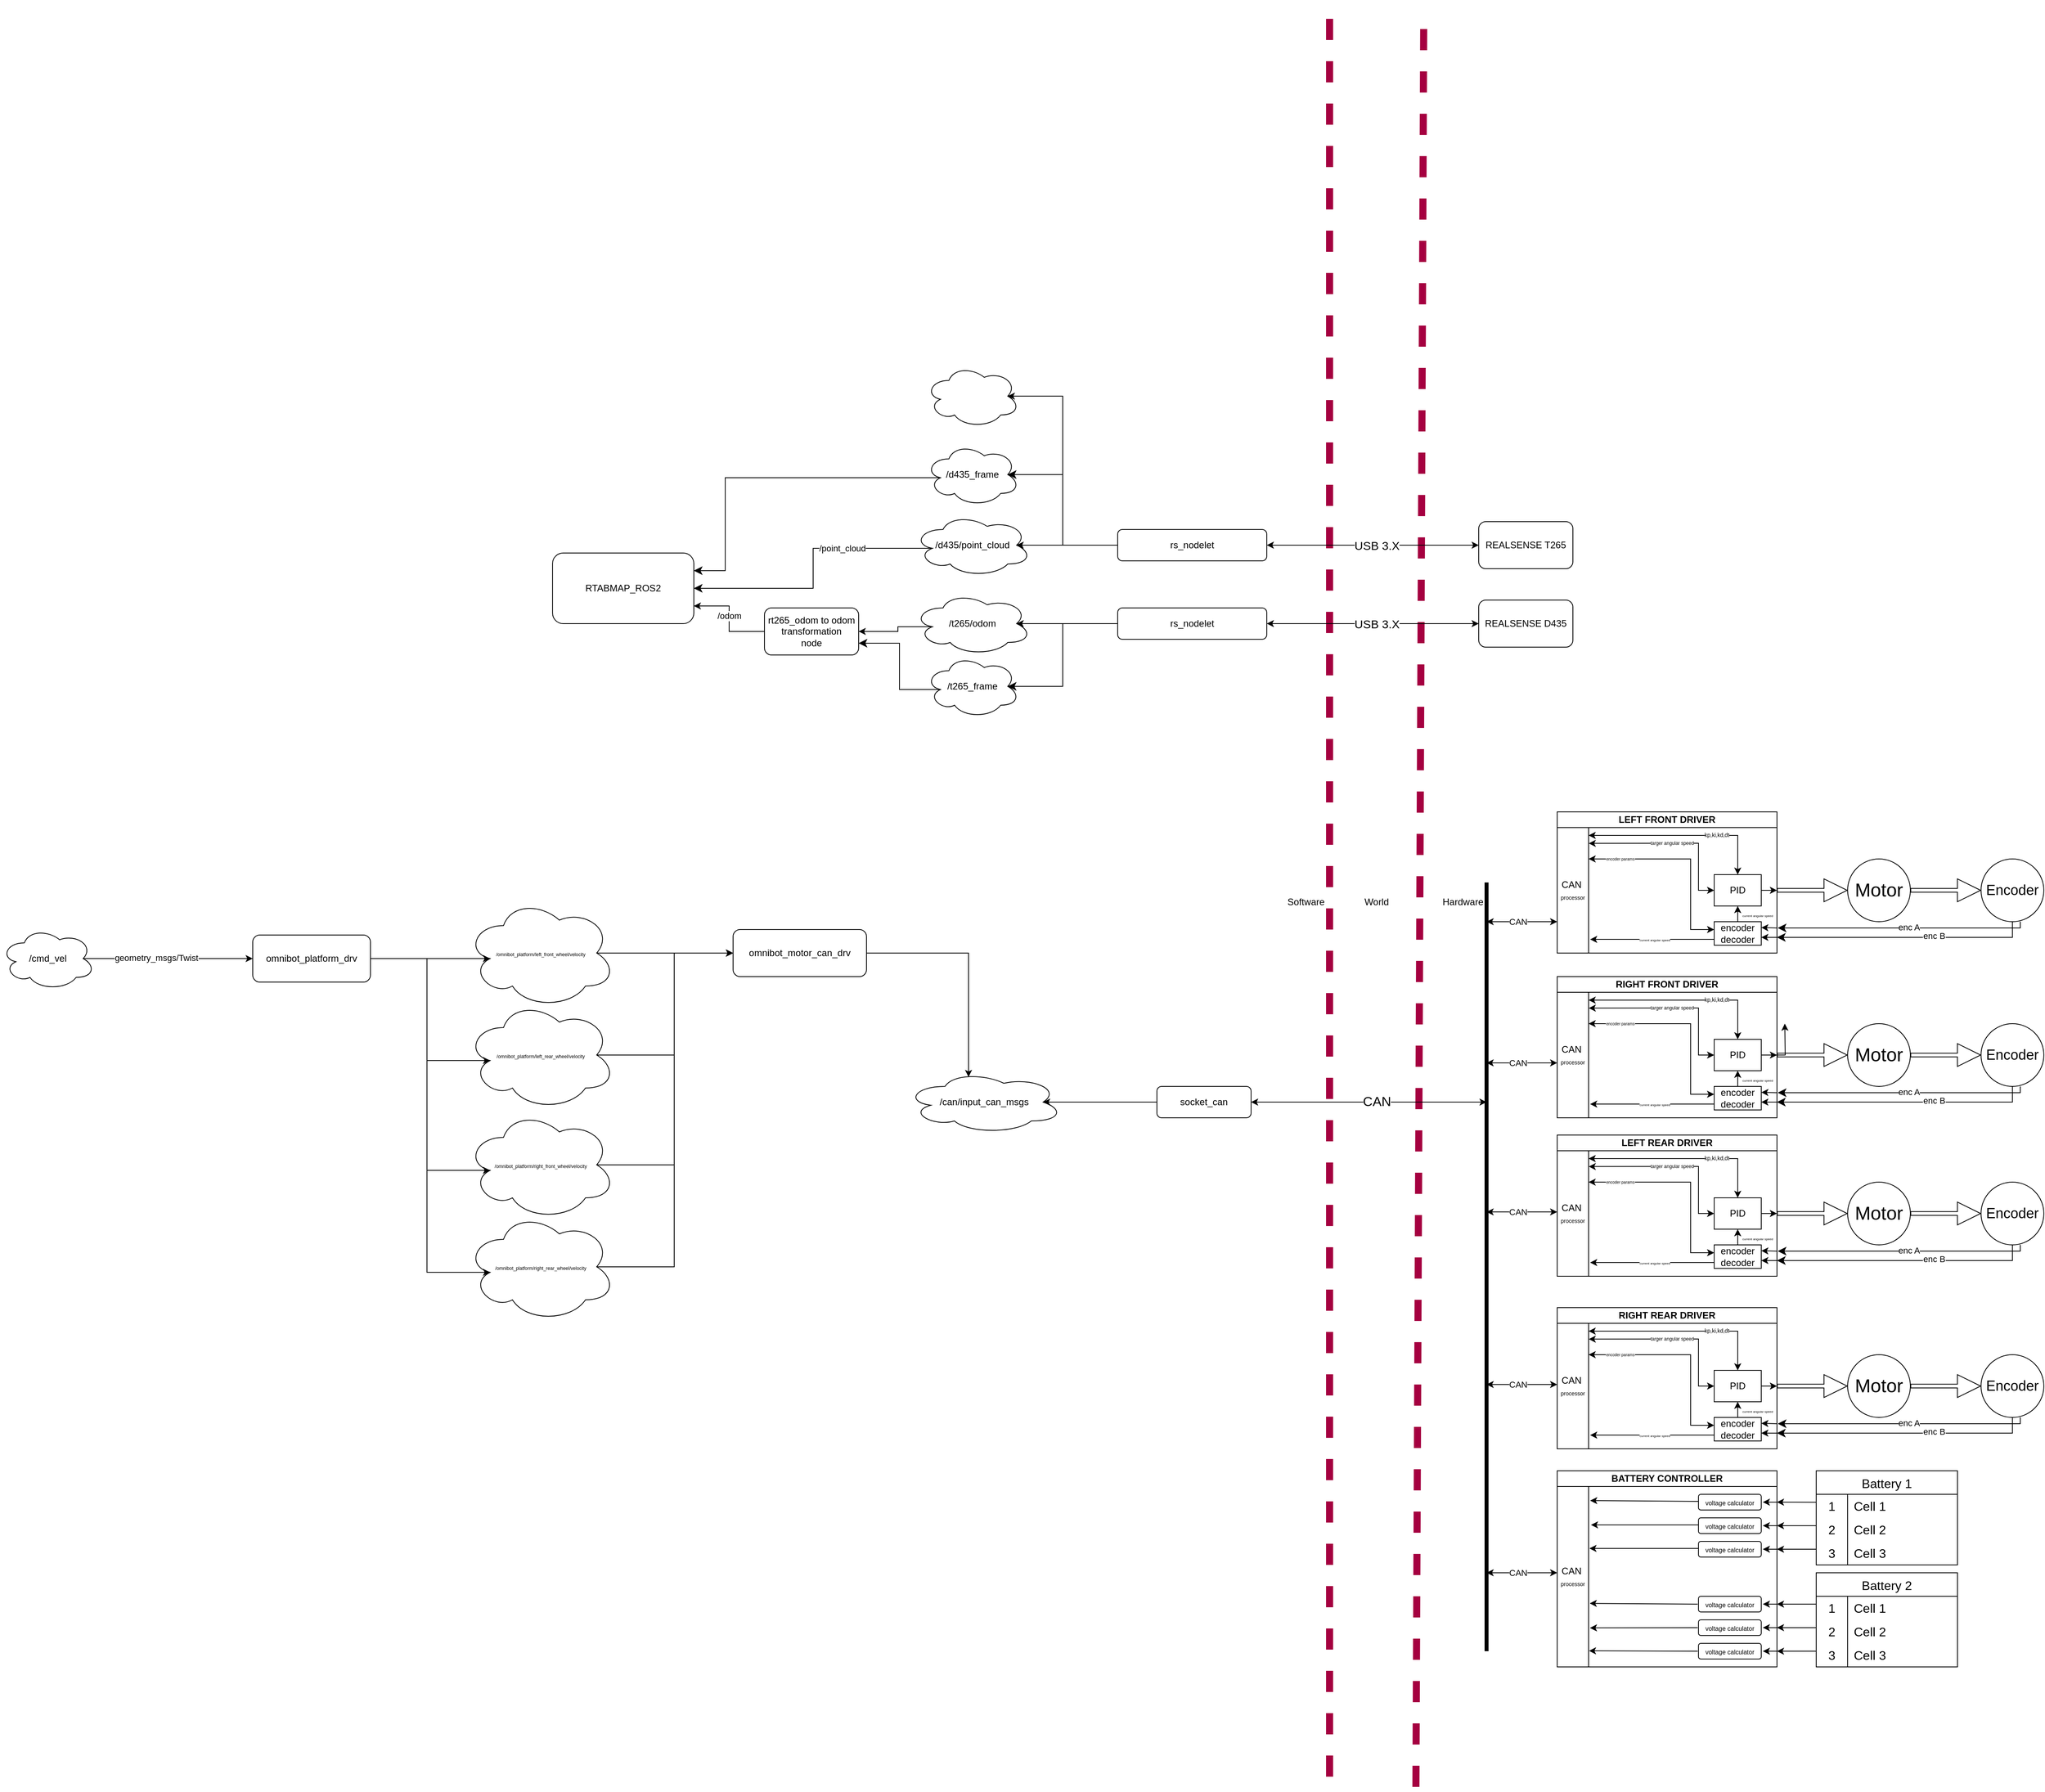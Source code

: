 <mxfile version="24.7.5">
  <diagram name="Page-1" id="9f46799a-70d6-7492-0946-bef42562c5a5">
    <mxGraphModel dx="3485" dy="2566" grid="1" gridSize="10" guides="1" tooltips="1" connect="1" arrows="1" fold="1" page="1" pageScale="1" pageWidth="1100" pageHeight="850" background="none" math="0" shadow="0">
      <root>
        <mxCell id="0" />
        <mxCell id="1" parent="0" />
        <mxCell id="Gh1k9uJhNQ448oXCuwHy-1" value="" style="endArrow=none;dashed=1;html=1;rounded=0;movable=1;resizable=1;rotatable=1;deletable=1;editable=1;locked=0;connectable=1;fillColor=#d80073;strokeColor=#A50040;strokeWidth=9;" parent="1" edge="1">
          <mxGeometry width="50" height="50" relative="1" as="geometry">
            <mxPoint x="520" y="1250" as="sourcePoint" />
            <mxPoint x="520" y="-1010" as="targetPoint" />
          </mxGeometry>
        </mxCell>
        <mxCell id="Gh1k9uJhNQ448oXCuwHy-2" value="Software" style="text;html=1;align=center;verticalAlign=middle;whiteSpace=wrap;rounded=0;movable=0;resizable=0;rotatable=0;deletable=0;editable=0;locked=1;connectable=0;" parent="1" vertex="1">
          <mxGeometry x="460" y="120" width="60" height="30" as="geometry" />
        </mxCell>
        <mxCell id="Gh1k9uJhNQ448oXCuwHy-3" value="Hardware" style="text;html=1;align=center;verticalAlign=middle;whiteSpace=wrap;rounded=0;movable=0;resizable=0;rotatable=0;deletable=0;editable=0;locked=1;connectable=0;" parent="1" vertex="1">
          <mxGeometry x="660" y="120" width="60" height="30" as="geometry" />
        </mxCell>
        <mxCell id="Gh1k9uJhNQ448oXCuwHy-4" value="" style="endArrow=none;dashed=1;html=1;rounded=0;movable=1;resizable=1;rotatable=1;deletable=1;editable=1;locked=0;connectable=1;fillColor=#d80073;strokeColor=#A50040;strokeWidth=9;" parent="1" edge="1">
          <mxGeometry width="50" height="50" relative="1" as="geometry">
            <mxPoint x="630" y="1262.997" as="sourcePoint" />
            <mxPoint x="640" y="-1000.003" as="targetPoint" />
          </mxGeometry>
        </mxCell>
        <mxCell id="Gh1k9uJhNQ448oXCuwHy-5" value="World" style="text;html=1;align=center;verticalAlign=middle;whiteSpace=wrap;rounded=0;movable=0;resizable=0;rotatable=0;deletable=0;editable=0;locked=1;connectable=0;" parent="1" vertex="1">
          <mxGeometry x="550" y="120" width="60" height="30" as="geometry" />
        </mxCell>
        <mxCell id="Gh1k9uJhNQ448oXCuwHy-8" value="" style="endArrow=classic;startArrow=classic;html=1;rounded=0;" parent="1" edge="1">
          <mxGeometry width="50" height="50" relative="1" as="geometry">
            <mxPoint x="420" y="390" as="sourcePoint" />
            <mxPoint x="720" y="390" as="targetPoint" />
          </mxGeometry>
        </mxCell>
        <mxCell id="Gh1k9uJhNQ448oXCuwHy-9" value="&lt;font style=&quot;font-size: 17px;&quot;&gt;CAN&lt;/font&gt;" style="edgeLabel;html=1;align=center;verticalAlign=middle;resizable=0;points=[];" parent="Gh1k9uJhNQ448oXCuwHy-8" vertex="1" connectable="0">
          <mxGeometry x="-0.179" relative="1" as="geometry">
            <mxPoint x="37" as="offset" />
          </mxGeometry>
        </mxCell>
        <mxCell id="Gh1k9uJhNQ448oXCuwHy-116" value="" style="group" parent="1" vertex="1" connectable="0">
          <mxGeometry x="890" y="20" width="540" height="180" as="geometry" />
        </mxCell>
        <mxCell id="Gh1k9uJhNQ448oXCuwHy-64" value="" style="group" parent="Gh1k9uJhNQ448oXCuwHy-116" vertex="1" connectable="0">
          <mxGeometry width="540" height="180" as="geometry" />
        </mxCell>
        <mxCell id="Gh1k9uJhNQ448oXCuwHy-14" value="" style="shape=flexArrow;endArrow=classic;html=1;rounded=0;width=4.762;endSize=9.533;fillColor=#FFFFFF;fillStyle=solid;endWidth=23.447;" parent="Gh1k9uJhNQ448oXCuwHy-64" edge="1">
          <mxGeometry width="50" height="50" relative="1" as="geometry">
            <mxPoint x="200" y="100" as="sourcePoint" />
            <mxPoint x="290" y="100" as="targetPoint" />
          </mxGeometry>
        </mxCell>
        <mxCell id="Gh1k9uJhNQ448oXCuwHy-15" value="&lt;font style=&quot;font-size: 24px;&quot;&gt;Motor&lt;/font&gt;" style="ellipse;whiteSpace=wrap;html=1;aspect=fixed;" parent="Gh1k9uJhNQ448oXCuwHy-64" vertex="1">
          <mxGeometry x="290" y="60" width="80" height="80" as="geometry" />
        </mxCell>
        <mxCell id="Gh1k9uJhNQ448oXCuwHy-22" value="" style="shape=flexArrow;endArrow=classic;html=1;rounded=0;width=4.762;endSize=9.533;fillColor=#FFFFFF;fillStyle=solid;endWidth=23.447;" parent="Gh1k9uJhNQ448oXCuwHy-64" edge="1">
          <mxGeometry width="50" height="50" relative="1" as="geometry">
            <mxPoint x="370" y="100" as="sourcePoint" />
            <mxPoint x="460" y="100" as="targetPoint" />
          </mxGeometry>
        </mxCell>
        <mxCell id="Gh1k9uJhNQ448oXCuwHy-23" value="&lt;font style=&quot;font-size: 18px;&quot;&gt;Encoder&lt;/font&gt;" style="ellipse;whiteSpace=wrap;html=1;aspect=fixed;" parent="Gh1k9uJhNQ448oXCuwHy-64" vertex="1">
          <mxGeometry x="460" y="60" width="80" height="80" as="geometry" />
        </mxCell>
        <mxCell id="Gh1k9uJhNQ448oXCuwHy-24" value="" style="edgeStyle=elbowEdgeStyle;elbow=horizontal;endArrow=classic;html=1;curved=0;rounded=0;endSize=8;startSize=8;exitX=0.5;exitY=1;exitDx=0;exitDy=0;" parent="Gh1k9uJhNQ448oXCuwHy-64" source="Gh1k9uJhNQ448oXCuwHy-23" edge="1">
          <mxGeometry width="50" height="50" relative="1" as="geometry">
            <mxPoint x="290" y="240" as="sourcePoint" />
            <mxPoint x="200" y="160" as="targetPoint" />
            <Array as="points">
              <mxPoint x="500" y="160" />
            </Array>
          </mxGeometry>
        </mxCell>
        <mxCell id="Gh1k9uJhNQ448oXCuwHy-27" value="enc B" style="edgeLabel;html=1;align=center;verticalAlign=middle;resizable=0;points=[];" parent="Gh1k9uJhNQ448oXCuwHy-24" vertex="1" connectable="0">
          <mxGeometry x="-0.188" y="-2" relative="1" as="geometry">
            <mxPoint x="10" as="offset" />
          </mxGeometry>
        </mxCell>
        <mxCell id="Gh1k9uJhNQ448oXCuwHy-25" value="" style="edgeStyle=elbowEdgeStyle;elbow=horizontal;endArrow=classic;html=1;curved=0;rounded=0;endSize=8;startSize=8;exitX=0.5;exitY=1;exitDx=0;exitDy=0;" parent="Gh1k9uJhNQ448oXCuwHy-64" edge="1">
          <mxGeometry width="50" height="50" relative="1" as="geometry">
            <mxPoint x="510" y="140" as="sourcePoint" />
            <mxPoint x="201" y="148" as="targetPoint" />
            <Array as="points">
              <mxPoint x="510" y="160" />
            </Array>
          </mxGeometry>
        </mxCell>
        <mxCell id="Gh1k9uJhNQ448oXCuwHy-26" value="enc A" style="edgeLabel;html=1;align=center;verticalAlign=middle;resizable=0;points=[];" parent="Gh1k9uJhNQ448oXCuwHy-25" vertex="1" connectable="0">
          <mxGeometry x="-0.013" y="2" relative="1" as="geometry">
            <mxPoint x="6" y="-3" as="offset" />
          </mxGeometry>
        </mxCell>
        <mxCell id="Gh1k9uJhNQ448oXCuwHy-10" value="LEFT FRONT DRIVER" style="swimlane;whiteSpace=wrap;html=1;startSize=20;" parent="Gh1k9uJhNQ448oXCuwHy-64" vertex="1">
          <mxGeometry x="-80" width="280" height="180" as="geometry">
            <mxRectangle x="890" y="150" width="160" height="30" as="alternateBounds" />
          </mxGeometry>
        </mxCell>
        <mxCell id="Gh1k9uJhNQ448oXCuwHy-67" value="encoder decoder" style="rounded=0;whiteSpace=wrap;html=1;" parent="Gh1k9uJhNQ448oXCuwHy-10" vertex="1">
          <mxGeometry x="200" y="140" width="60" height="30" as="geometry" />
        </mxCell>
        <mxCell id="Gh1k9uJhNQ448oXCuwHy-70" style="edgeStyle=orthogonalEdgeStyle;rounded=0;orthogonalLoop=1;jettySize=auto;html=1;exitX=1;exitY=0.5;exitDx=0;exitDy=0;" parent="Gh1k9uJhNQ448oXCuwHy-10" source="Gh1k9uJhNQ448oXCuwHy-68" edge="1">
          <mxGeometry relative="1" as="geometry">
            <mxPoint x="280" y="100" as="targetPoint" />
          </mxGeometry>
        </mxCell>
        <mxCell id="Gh1k9uJhNQ448oXCuwHy-68" value="PID" style="rounded=0;whiteSpace=wrap;html=1;" parent="Gh1k9uJhNQ448oXCuwHy-10" vertex="1">
          <mxGeometry x="200" y="80" width="60" height="40" as="geometry" />
        </mxCell>
        <mxCell id="Gh1k9uJhNQ448oXCuwHy-69" value="" style="endArrow=classic;html=1;rounded=0;exitX=0.5;exitY=0;exitDx=0;exitDy=0;entryX=0.5;entryY=1;entryDx=0;entryDy=0;" parent="Gh1k9uJhNQ448oXCuwHy-10" source="Gh1k9uJhNQ448oXCuwHy-67" target="Gh1k9uJhNQ448oXCuwHy-68" edge="1">
          <mxGeometry width="50" height="50" relative="1" as="geometry">
            <mxPoint x="180" y="170" as="sourcePoint" />
            <mxPoint x="230" y="110" as="targetPoint" />
          </mxGeometry>
        </mxCell>
        <mxCell id="Gh1k9uJhNQ448oXCuwHy-73" value="&lt;font style=&quot;font-size: 4px;&quot;&gt;current angular speed&lt;/font&gt;" style="edgeLabel;html=1;align=center;verticalAlign=middle;resizable=0;points=[];" parent="Gh1k9uJhNQ448oXCuwHy-69" vertex="1" connectable="0">
          <mxGeometry x="-0.103" y="-1" relative="1" as="geometry">
            <mxPoint x="24" y="-1" as="offset" />
          </mxGeometry>
        </mxCell>
        <mxCell id="Gh1k9uJhNQ448oXCuwHy-72" value="" style="endArrow=classic;html=1;rounded=0;" parent="Gh1k9uJhNQ448oXCuwHy-10" edge="1">
          <mxGeometry width="50" height="50" relative="1" as="geometry">
            <mxPoint x="280" y="160" as="sourcePoint" />
            <mxPoint x="260" y="160" as="targetPoint" />
          </mxGeometry>
        </mxCell>
        <mxCell id="Gh1k9uJhNQ448oXCuwHy-74" value="CAN&amp;nbsp;&lt;div&gt;&lt;font style=&quot;font-size: 7px;&quot;&gt;processor&lt;/font&gt;&lt;/div&gt;" style="rounded=0;whiteSpace=wrap;html=1;" parent="Gh1k9uJhNQ448oXCuwHy-10" vertex="1">
          <mxGeometry y="20" width="40" height="160" as="geometry" />
        </mxCell>
        <mxCell id="Gh1k9uJhNQ448oXCuwHy-76" value="" style="endArrow=classic;html=1;rounded=0;entryX=0.5;entryY=0;entryDx=0;entryDy=0;startArrow=classic;startFill=1;" parent="Gh1k9uJhNQ448oXCuwHy-10" target="Gh1k9uJhNQ448oXCuwHy-68" edge="1">
          <mxGeometry width="50" height="50" relative="1" as="geometry">
            <mxPoint x="40" y="30" as="sourcePoint" />
            <mxPoint x="190" y="80" as="targetPoint" />
            <Array as="points">
              <mxPoint x="230" y="30" />
            </Array>
          </mxGeometry>
        </mxCell>
        <mxCell id="Gh1k9uJhNQ448oXCuwHy-77" value="&lt;font style=&quot;font-size: 7px;&quot;&gt;kp,ki,kd,dt&lt;/font&gt;" style="edgeLabel;html=1;align=center;verticalAlign=middle;resizable=0;points=[];" parent="Gh1k9uJhNQ448oXCuwHy-76" vertex="1" connectable="0">
          <mxGeometry x="0.637" y="-1" relative="1" as="geometry">
            <mxPoint x="-26" y="-9" as="offset" />
          </mxGeometry>
        </mxCell>
        <mxCell id="Gh1k9uJhNQ448oXCuwHy-78" value="" style="endArrow=classic;html=1;rounded=0;exitX=1.003;exitY=0.126;exitDx=0;exitDy=0;entryX=0;entryY=0.5;entryDx=0;entryDy=0;exitPerimeter=0;startArrow=classic;startFill=1;" parent="Gh1k9uJhNQ448oXCuwHy-10" source="Gh1k9uJhNQ448oXCuwHy-74" target="Gh1k9uJhNQ448oXCuwHy-68" edge="1">
          <mxGeometry width="50" height="50" relative="1" as="geometry">
            <mxPoint x="170" y="110" as="sourcePoint" />
            <mxPoint x="220" y="60" as="targetPoint" />
            <Array as="points">
              <mxPoint x="180" y="40" />
              <mxPoint x="180" y="100" />
            </Array>
          </mxGeometry>
        </mxCell>
        <mxCell id="Gh1k9uJhNQ448oXCuwHy-79" value="&lt;font style=&quot;font-size: 6px;&quot;&gt;targer angular speed&lt;/font&gt;" style="edgeLabel;html=1;align=center;verticalAlign=middle;resizable=0;points=[];rotation=0;" parent="Gh1k9uJhNQ448oXCuwHy-78" vertex="1" connectable="0">
          <mxGeometry x="0.134" y="-2" relative="1" as="geometry">
            <mxPoint x="-19" y="-4" as="offset" />
          </mxGeometry>
        </mxCell>
        <mxCell id="Gh1k9uJhNQ448oXCuwHy-88" value="" style="endArrow=classic;html=1;rounded=0;exitX=0;exitY=0.75;exitDx=0;exitDy=0;entryX=1.048;entryY=0.891;entryDx=0;entryDy=0;entryPerimeter=0;" parent="Gh1k9uJhNQ448oXCuwHy-10" source="Gh1k9uJhNQ448oXCuwHy-67" target="Gh1k9uJhNQ448oXCuwHy-74" edge="1">
          <mxGeometry width="50" height="50" relative="1" as="geometry">
            <mxPoint x="120" y="130" as="sourcePoint" />
            <mxPoint x="170" y="80" as="targetPoint" />
          </mxGeometry>
        </mxCell>
        <mxCell id="Gh1k9uJhNQ448oXCuwHy-89" value="&lt;span style=&quot;font-size: 4px;&quot;&gt;current angular speed&lt;/span&gt;" style="edgeLabel;html=1;align=center;verticalAlign=middle;resizable=0;points=[];" parent="Gh1k9uJhNQ448oXCuwHy-88" vertex="1" connectable="0">
          <mxGeometry x="-0.086" relative="1" as="geometry">
            <mxPoint x="-4" y="-2" as="offset" />
          </mxGeometry>
        </mxCell>
        <mxCell id="Gh1k9uJhNQ448oXCuwHy-71" value="" style="endArrow=classic;html=1;rounded=0;entryX=1;entryY=0.25;entryDx=0;entryDy=0;" parent="Gh1k9uJhNQ448oXCuwHy-116" target="Gh1k9uJhNQ448oXCuwHy-67" edge="1">
          <mxGeometry width="50" height="50" relative="1" as="geometry">
            <mxPoint x="200" y="148" as="sourcePoint" />
            <mxPoint x="120" y="120" as="targetPoint" />
          </mxGeometry>
        </mxCell>
        <mxCell id="Gh1k9uJhNQ448oXCuwHy-80" value="" style="endArrow=classic;html=1;rounded=0;exitX=1;exitY=0.25;exitDx=0;exitDy=0;startArrow=classic;startFill=1;" parent="Gh1k9uJhNQ448oXCuwHy-116" source="Gh1k9uJhNQ448oXCuwHy-74" edge="1">
          <mxGeometry width="50" height="50" relative="1" as="geometry">
            <mxPoint x="90" y="110" as="sourcePoint" />
            <mxPoint x="120" y="150" as="targetPoint" />
            <Array as="points">
              <mxPoint x="90" y="60" />
              <mxPoint x="90" y="150" />
            </Array>
          </mxGeometry>
        </mxCell>
        <mxCell id="Gh1k9uJhNQ448oXCuwHy-82" value="&lt;font style=&quot;font-size: 5px;&quot;&gt;encoder params&lt;/font&gt;" style="edgeLabel;html=1;align=center;verticalAlign=middle;resizable=0;points=[];" parent="Gh1k9uJhNQ448oXCuwHy-80" vertex="1" connectable="0">
          <mxGeometry x="-0.818" y="2" relative="1" as="geometry">
            <mxPoint x="17" as="offset" />
          </mxGeometry>
        </mxCell>
        <mxCell id="Gh1k9uJhNQ448oXCuwHy-117" value="" style="group" parent="1" vertex="1" connectable="0">
          <mxGeometry x="890" y="230" width="540" height="180" as="geometry" />
        </mxCell>
        <mxCell id="Gh1k9uJhNQ448oXCuwHy-118" value="" style="group" parent="Gh1k9uJhNQ448oXCuwHy-117" vertex="1" connectable="0">
          <mxGeometry width="540" height="180" as="geometry" />
        </mxCell>
        <mxCell id="Gh1k9uJhNQ448oXCuwHy-119" value="" style="shape=flexArrow;endArrow=classic;html=1;rounded=0;width=4.762;endSize=9.533;fillColor=#FFFFFF;fillStyle=solid;endWidth=23.447;" parent="Gh1k9uJhNQ448oXCuwHy-118" edge="1">
          <mxGeometry width="50" height="50" relative="1" as="geometry">
            <mxPoint x="200" y="100" as="sourcePoint" />
            <mxPoint x="290" y="100" as="targetPoint" />
          </mxGeometry>
        </mxCell>
        <mxCell id="Gh1k9uJhNQ448oXCuwHy-120" value="&lt;font style=&quot;font-size: 24px;&quot;&gt;Motor&lt;/font&gt;" style="ellipse;whiteSpace=wrap;html=1;aspect=fixed;" parent="Gh1k9uJhNQ448oXCuwHy-118" vertex="1">
          <mxGeometry x="290" y="60" width="80" height="80" as="geometry" />
        </mxCell>
        <mxCell id="Gh1k9uJhNQ448oXCuwHy-121" value="" style="shape=flexArrow;endArrow=classic;html=1;rounded=0;width=4.762;endSize=9.533;fillColor=#FFFFFF;fillStyle=solid;endWidth=23.447;" parent="Gh1k9uJhNQ448oXCuwHy-118" edge="1">
          <mxGeometry width="50" height="50" relative="1" as="geometry">
            <mxPoint x="370" y="100" as="sourcePoint" />
            <mxPoint x="460" y="100" as="targetPoint" />
          </mxGeometry>
        </mxCell>
        <mxCell id="Gh1k9uJhNQ448oXCuwHy-122" value="&lt;font style=&quot;font-size: 18px;&quot;&gt;Encoder&lt;/font&gt;" style="ellipse;whiteSpace=wrap;html=1;aspect=fixed;" parent="Gh1k9uJhNQ448oXCuwHy-118" vertex="1">
          <mxGeometry x="460" y="60" width="80" height="80" as="geometry" />
        </mxCell>
        <mxCell id="Gh1k9uJhNQ448oXCuwHy-123" value="" style="edgeStyle=elbowEdgeStyle;elbow=horizontal;endArrow=classic;html=1;curved=0;rounded=0;endSize=8;startSize=8;exitX=0.5;exitY=1;exitDx=0;exitDy=0;" parent="Gh1k9uJhNQ448oXCuwHy-118" source="Gh1k9uJhNQ448oXCuwHy-122" edge="1">
          <mxGeometry width="50" height="50" relative="1" as="geometry">
            <mxPoint x="290" y="240" as="sourcePoint" />
            <mxPoint x="200" y="160" as="targetPoint" />
            <Array as="points">
              <mxPoint x="500" y="160" />
            </Array>
          </mxGeometry>
        </mxCell>
        <mxCell id="Gh1k9uJhNQ448oXCuwHy-124" value="enc B" style="edgeLabel;html=1;align=center;verticalAlign=middle;resizable=0;points=[];" parent="Gh1k9uJhNQ448oXCuwHy-123" vertex="1" connectable="0">
          <mxGeometry x="-0.188" y="-2" relative="1" as="geometry">
            <mxPoint x="10" as="offset" />
          </mxGeometry>
        </mxCell>
        <mxCell id="Gh1k9uJhNQ448oXCuwHy-125" value="" style="edgeStyle=elbowEdgeStyle;elbow=horizontal;endArrow=classic;html=1;curved=0;rounded=0;endSize=8;startSize=8;exitX=0.5;exitY=1;exitDx=0;exitDy=0;" parent="Gh1k9uJhNQ448oXCuwHy-118" edge="1">
          <mxGeometry width="50" height="50" relative="1" as="geometry">
            <mxPoint x="510" y="140" as="sourcePoint" />
            <mxPoint x="201" y="148" as="targetPoint" />
            <Array as="points">
              <mxPoint x="510" y="160" />
            </Array>
          </mxGeometry>
        </mxCell>
        <mxCell id="Gh1k9uJhNQ448oXCuwHy-126" value="enc A" style="edgeLabel;html=1;align=center;verticalAlign=middle;resizable=0;points=[];" parent="Gh1k9uJhNQ448oXCuwHy-125" vertex="1" connectable="0">
          <mxGeometry x="-0.013" y="2" relative="1" as="geometry">
            <mxPoint x="6" y="-3" as="offset" />
          </mxGeometry>
        </mxCell>
        <mxCell id="Gh1k9uJhNQ448oXCuwHy-127" value="RIGHT FRONT DRIVER" style="swimlane;whiteSpace=wrap;html=1;startSize=20;" parent="Gh1k9uJhNQ448oXCuwHy-118" vertex="1">
          <mxGeometry x="-80" width="280" height="180" as="geometry">
            <mxRectangle x="890" y="150" width="160" height="30" as="alternateBounds" />
          </mxGeometry>
        </mxCell>
        <mxCell id="Gh1k9uJhNQ448oXCuwHy-128" value="encoder decoder" style="rounded=0;whiteSpace=wrap;html=1;" parent="Gh1k9uJhNQ448oXCuwHy-127" vertex="1">
          <mxGeometry x="200" y="140" width="60" height="30" as="geometry" />
        </mxCell>
        <mxCell id="Gh1k9uJhNQ448oXCuwHy-129" style="edgeStyle=orthogonalEdgeStyle;rounded=0;orthogonalLoop=1;jettySize=auto;html=1;exitX=1;exitY=0.5;exitDx=0;exitDy=0;" parent="Gh1k9uJhNQ448oXCuwHy-127" source="Gh1k9uJhNQ448oXCuwHy-130" edge="1">
          <mxGeometry relative="1" as="geometry">
            <mxPoint x="280" y="100" as="targetPoint" />
          </mxGeometry>
        </mxCell>
        <mxCell id="Gh1k9uJhNQ448oXCuwHy-144" style="edgeStyle=orthogonalEdgeStyle;rounded=0;orthogonalLoop=1;jettySize=auto;html=1;" parent="Gh1k9uJhNQ448oXCuwHy-127" source="Gh1k9uJhNQ448oXCuwHy-130" edge="1">
          <mxGeometry relative="1" as="geometry">
            <mxPoint x="290" y="60" as="targetPoint" />
          </mxGeometry>
        </mxCell>
        <mxCell id="Gh1k9uJhNQ448oXCuwHy-130" value="PID" style="rounded=0;whiteSpace=wrap;html=1;" parent="Gh1k9uJhNQ448oXCuwHy-127" vertex="1">
          <mxGeometry x="200" y="80" width="60" height="40" as="geometry" />
        </mxCell>
        <mxCell id="Gh1k9uJhNQ448oXCuwHy-131" value="" style="endArrow=classic;html=1;rounded=0;exitX=0.5;exitY=0;exitDx=0;exitDy=0;entryX=0.5;entryY=1;entryDx=0;entryDy=0;" parent="Gh1k9uJhNQ448oXCuwHy-127" source="Gh1k9uJhNQ448oXCuwHy-128" target="Gh1k9uJhNQ448oXCuwHy-130" edge="1">
          <mxGeometry width="50" height="50" relative="1" as="geometry">
            <mxPoint x="180" y="170" as="sourcePoint" />
            <mxPoint x="230" y="110" as="targetPoint" />
          </mxGeometry>
        </mxCell>
        <mxCell id="Gh1k9uJhNQ448oXCuwHy-132" value="&lt;font style=&quot;font-size: 4px;&quot;&gt;current angular speed&lt;/font&gt;" style="edgeLabel;html=1;align=center;verticalAlign=middle;resizable=0;points=[];" parent="Gh1k9uJhNQ448oXCuwHy-131" vertex="1" connectable="0">
          <mxGeometry x="-0.103" y="-1" relative="1" as="geometry">
            <mxPoint x="24" y="-1" as="offset" />
          </mxGeometry>
        </mxCell>
        <mxCell id="Gh1k9uJhNQ448oXCuwHy-133" value="" style="endArrow=classic;html=1;rounded=0;" parent="Gh1k9uJhNQ448oXCuwHy-127" edge="1">
          <mxGeometry width="50" height="50" relative="1" as="geometry">
            <mxPoint x="280" y="160" as="sourcePoint" />
            <mxPoint x="260" y="160" as="targetPoint" />
          </mxGeometry>
        </mxCell>
        <mxCell id="Gh1k9uJhNQ448oXCuwHy-134" value="CAN&amp;nbsp;&lt;div&gt;&lt;font style=&quot;font-size: 7px;&quot;&gt;processor&lt;/font&gt;&lt;/div&gt;" style="rounded=0;whiteSpace=wrap;html=1;" parent="Gh1k9uJhNQ448oXCuwHy-127" vertex="1">
          <mxGeometry y="20" width="40" height="160" as="geometry" />
        </mxCell>
        <mxCell id="Gh1k9uJhNQ448oXCuwHy-135" value="" style="endArrow=classic;html=1;rounded=0;entryX=0.5;entryY=0;entryDx=0;entryDy=0;startArrow=classic;startFill=1;" parent="Gh1k9uJhNQ448oXCuwHy-127" target="Gh1k9uJhNQ448oXCuwHy-130" edge="1">
          <mxGeometry width="50" height="50" relative="1" as="geometry">
            <mxPoint x="40" y="30" as="sourcePoint" />
            <mxPoint x="190" y="80" as="targetPoint" />
            <Array as="points">
              <mxPoint x="230" y="30" />
            </Array>
          </mxGeometry>
        </mxCell>
        <mxCell id="Gh1k9uJhNQ448oXCuwHy-136" value="&lt;font style=&quot;font-size: 7px;&quot;&gt;kp,ki,kd,dt&lt;/font&gt;" style="edgeLabel;html=1;align=center;verticalAlign=middle;resizable=0;points=[];" parent="Gh1k9uJhNQ448oXCuwHy-135" vertex="1" connectable="0">
          <mxGeometry x="0.637" y="-1" relative="1" as="geometry">
            <mxPoint x="-26" y="-9" as="offset" />
          </mxGeometry>
        </mxCell>
        <mxCell id="Gh1k9uJhNQ448oXCuwHy-137" value="" style="endArrow=classic;html=1;rounded=0;exitX=1.003;exitY=0.126;exitDx=0;exitDy=0;entryX=0;entryY=0.5;entryDx=0;entryDy=0;exitPerimeter=0;startArrow=classic;startFill=1;" parent="Gh1k9uJhNQ448oXCuwHy-127" source="Gh1k9uJhNQ448oXCuwHy-134" target="Gh1k9uJhNQ448oXCuwHy-130" edge="1">
          <mxGeometry width="50" height="50" relative="1" as="geometry">
            <mxPoint x="170" y="110" as="sourcePoint" />
            <mxPoint x="220" y="60" as="targetPoint" />
            <Array as="points">
              <mxPoint x="180" y="40" />
              <mxPoint x="180" y="100" />
            </Array>
          </mxGeometry>
        </mxCell>
        <mxCell id="Gh1k9uJhNQ448oXCuwHy-138" value="&lt;font style=&quot;font-size: 6px;&quot;&gt;targer angular speed&lt;/font&gt;" style="edgeLabel;html=1;align=center;verticalAlign=middle;resizable=0;points=[];rotation=0;" parent="Gh1k9uJhNQ448oXCuwHy-137" vertex="1" connectable="0">
          <mxGeometry x="0.134" y="-2" relative="1" as="geometry">
            <mxPoint x="-19" y="-4" as="offset" />
          </mxGeometry>
        </mxCell>
        <mxCell id="Gh1k9uJhNQ448oXCuwHy-139" value="" style="endArrow=classic;html=1;rounded=0;exitX=0;exitY=0.75;exitDx=0;exitDy=0;entryX=1.048;entryY=0.891;entryDx=0;entryDy=0;entryPerimeter=0;" parent="Gh1k9uJhNQ448oXCuwHy-127" source="Gh1k9uJhNQ448oXCuwHy-128" target="Gh1k9uJhNQ448oXCuwHy-134" edge="1">
          <mxGeometry width="50" height="50" relative="1" as="geometry">
            <mxPoint x="120" y="130" as="sourcePoint" />
            <mxPoint x="170" y="80" as="targetPoint" />
          </mxGeometry>
        </mxCell>
        <mxCell id="Gh1k9uJhNQ448oXCuwHy-140" value="&lt;span style=&quot;font-size: 4px;&quot;&gt;current angular speed&lt;/span&gt;" style="edgeLabel;html=1;align=center;verticalAlign=middle;resizable=0;points=[];" parent="Gh1k9uJhNQ448oXCuwHy-139" vertex="1" connectable="0">
          <mxGeometry x="-0.086" relative="1" as="geometry">
            <mxPoint x="-4" y="-2" as="offset" />
          </mxGeometry>
        </mxCell>
        <mxCell id="Gh1k9uJhNQ448oXCuwHy-141" value="" style="endArrow=classic;html=1;rounded=0;entryX=1;entryY=0.25;entryDx=0;entryDy=0;" parent="Gh1k9uJhNQ448oXCuwHy-117" target="Gh1k9uJhNQ448oXCuwHy-128" edge="1">
          <mxGeometry width="50" height="50" relative="1" as="geometry">
            <mxPoint x="200" y="148" as="sourcePoint" />
            <mxPoint x="120" y="120" as="targetPoint" />
          </mxGeometry>
        </mxCell>
        <mxCell id="Gh1k9uJhNQ448oXCuwHy-142" value="" style="endArrow=classic;html=1;rounded=0;exitX=1;exitY=0.25;exitDx=0;exitDy=0;startArrow=classic;startFill=1;" parent="Gh1k9uJhNQ448oXCuwHy-117" source="Gh1k9uJhNQ448oXCuwHy-134" edge="1">
          <mxGeometry width="50" height="50" relative="1" as="geometry">
            <mxPoint x="90" y="110" as="sourcePoint" />
            <mxPoint x="120" y="150" as="targetPoint" />
            <Array as="points">
              <mxPoint x="90" y="60" />
              <mxPoint x="90" y="150" />
            </Array>
          </mxGeometry>
        </mxCell>
        <mxCell id="Gh1k9uJhNQ448oXCuwHy-143" value="&lt;font style=&quot;font-size: 5px;&quot;&gt;encoder params&lt;/font&gt;" style="edgeLabel;html=1;align=center;verticalAlign=middle;resizable=0;points=[];" parent="Gh1k9uJhNQ448oXCuwHy-142" vertex="1" connectable="0">
          <mxGeometry x="-0.818" y="2" relative="1" as="geometry">
            <mxPoint x="17" as="offset" />
          </mxGeometry>
        </mxCell>
        <mxCell id="Gh1k9uJhNQ448oXCuwHy-145" value="" style="group" parent="1" vertex="1" connectable="0">
          <mxGeometry x="890" y="432" width="540" height="180" as="geometry" />
        </mxCell>
        <mxCell id="Gh1k9uJhNQ448oXCuwHy-146" value="" style="group" parent="Gh1k9uJhNQ448oXCuwHy-145" vertex="1" connectable="0">
          <mxGeometry width="540" height="180" as="geometry" />
        </mxCell>
        <mxCell id="Gh1k9uJhNQ448oXCuwHy-147" value="" style="shape=flexArrow;endArrow=classic;html=1;rounded=0;width=4.762;endSize=9.533;fillColor=#FFFFFF;fillStyle=solid;endWidth=23.447;" parent="Gh1k9uJhNQ448oXCuwHy-146" edge="1">
          <mxGeometry width="50" height="50" relative="1" as="geometry">
            <mxPoint x="200" y="100" as="sourcePoint" />
            <mxPoint x="290" y="100" as="targetPoint" />
          </mxGeometry>
        </mxCell>
        <mxCell id="Gh1k9uJhNQ448oXCuwHy-148" value="&lt;font style=&quot;font-size: 24px;&quot;&gt;Motor&lt;/font&gt;" style="ellipse;whiteSpace=wrap;html=1;aspect=fixed;" parent="Gh1k9uJhNQ448oXCuwHy-146" vertex="1">
          <mxGeometry x="290" y="60" width="80" height="80" as="geometry" />
        </mxCell>
        <mxCell id="Gh1k9uJhNQ448oXCuwHy-149" value="" style="shape=flexArrow;endArrow=classic;html=1;rounded=0;width=4.762;endSize=9.533;fillColor=#FFFFFF;fillStyle=solid;endWidth=23.447;" parent="Gh1k9uJhNQ448oXCuwHy-146" edge="1">
          <mxGeometry width="50" height="50" relative="1" as="geometry">
            <mxPoint x="370" y="100" as="sourcePoint" />
            <mxPoint x="460" y="100" as="targetPoint" />
          </mxGeometry>
        </mxCell>
        <mxCell id="Gh1k9uJhNQ448oXCuwHy-150" value="&lt;font style=&quot;font-size: 18px;&quot;&gt;Encoder&lt;/font&gt;" style="ellipse;whiteSpace=wrap;html=1;aspect=fixed;" parent="Gh1k9uJhNQ448oXCuwHy-146" vertex="1">
          <mxGeometry x="460" y="60" width="80" height="80" as="geometry" />
        </mxCell>
        <mxCell id="Gh1k9uJhNQ448oXCuwHy-151" value="" style="edgeStyle=elbowEdgeStyle;elbow=horizontal;endArrow=classic;html=1;curved=0;rounded=0;endSize=8;startSize=8;exitX=0.5;exitY=1;exitDx=0;exitDy=0;" parent="Gh1k9uJhNQ448oXCuwHy-146" source="Gh1k9uJhNQ448oXCuwHy-150" edge="1">
          <mxGeometry width="50" height="50" relative="1" as="geometry">
            <mxPoint x="290" y="240" as="sourcePoint" />
            <mxPoint x="200" y="160" as="targetPoint" />
            <Array as="points">
              <mxPoint x="500" y="160" />
            </Array>
          </mxGeometry>
        </mxCell>
        <mxCell id="Gh1k9uJhNQ448oXCuwHy-152" value="enc B" style="edgeLabel;html=1;align=center;verticalAlign=middle;resizable=0;points=[];" parent="Gh1k9uJhNQ448oXCuwHy-151" vertex="1" connectable="0">
          <mxGeometry x="-0.188" y="-2" relative="1" as="geometry">
            <mxPoint x="10" as="offset" />
          </mxGeometry>
        </mxCell>
        <mxCell id="Gh1k9uJhNQ448oXCuwHy-153" value="" style="edgeStyle=elbowEdgeStyle;elbow=horizontal;endArrow=classic;html=1;curved=0;rounded=0;endSize=8;startSize=8;exitX=0.5;exitY=1;exitDx=0;exitDy=0;" parent="Gh1k9uJhNQ448oXCuwHy-146" edge="1">
          <mxGeometry width="50" height="50" relative="1" as="geometry">
            <mxPoint x="510" y="140" as="sourcePoint" />
            <mxPoint x="201" y="148" as="targetPoint" />
            <Array as="points">
              <mxPoint x="510" y="160" />
            </Array>
          </mxGeometry>
        </mxCell>
        <mxCell id="Gh1k9uJhNQ448oXCuwHy-154" value="enc A" style="edgeLabel;html=1;align=center;verticalAlign=middle;resizable=0;points=[];" parent="Gh1k9uJhNQ448oXCuwHy-153" vertex="1" connectable="0">
          <mxGeometry x="-0.013" y="2" relative="1" as="geometry">
            <mxPoint x="6" y="-3" as="offset" />
          </mxGeometry>
        </mxCell>
        <mxCell id="Gh1k9uJhNQ448oXCuwHy-155" value="LEFT REAR DRIVER" style="swimlane;whiteSpace=wrap;html=1;startSize=20;" parent="Gh1k9uJhNQ448oXCuwHy-146" vertex="1">
          <mxGeometry x="-80" width="280" height="180" as="geometry">
            <mxRectangle x="890" y="150" width="160" height="30" as="alternateBounds" />
          </mxGeometry>
        </mxCell>
        <mxCell id="Gh1k9uJhNQ448oXCuwHy-156" value="encoder decoder" style="rounded=0;whiteSpace=wrap;html=1;" parent="Gh1k9uJhNQ448oXCuwHy-155" vertex="1">
          <mxGeometry x="200" y="140" width="60" height="30" as="geometry" />
        </mxCell>
        <mxCell id="Gh1k9uJhNQ448oXCuwHy-157" style="edgeStyle=orthogonalEdgeStyle;rounded=0;orthogonalLoop=1;jettySize=auto;html=1;exitX=1;exitY=0.5;exitDx=0;exitDy=0;" parent="Gh1k9uJhNQ448oXCuwHy-155" source="Gh1k9uJhNQ448oXCuwHy-159" edge="1">
          <mxGeometry relative="1" as="geometry">
            <mxPoint x="280" y="100" as="targetPoint" />
          </mxGeometry>
        </mxCell>
        <mxCell id="Gh1k9uJhNQ448oXCuwHy-159" value="PID" style="rounded=0;whiteSpace=wrap;html=1;" parent="Gh1k9uJhNQ448oXCuwHy-155" vertex="1">
          <mxGeometry x="200" y="80" width="60" height="40" as="geometry" />
        </mxCell>
        <mxCell id="Gh1k9uJhNQ448oXCuwHy-160" value="" style="endArrow=classic;html=1;rounded=0;exitX=0.5;exitY=0;exitDx=0;exitDy=0;entryX=0.5;entryY=1;entryDx=0;entryDy=0;" parent="Gh1k9uJhNQ448oXCuwHy-155" source="Gh1k9uJhNQ448oXCuwHy-156" target="Gh1k9uJhNQ448oXCuwHy-159" edge="1">
          <mxGeometry width="50" height="50" relative="1" as="geometry">
            <mxPoint x="180" y="170" as="sourcePoint" />
            <mxPoint x="230" y="110" as="targetPoint" />
          </mxGeometry>
        </mxCell>
        <mxCell id="Gh1k9uJhNQ448oXCuwHy-161" value="&lt;font style=&quot;font-size: 4px;&quot;&gt;current angular speed&lt;/font&gt;" style="edgeLabel;html=1;align=center;verticalAlign=middle;resizable=0;points=[];" parent="Gh1k9uJhNQ448oXCuwHy-160" vertex="1" connectable="0">
          <mxGeometry x="-0.103" y="-1" relative="1" as="geometry">
            <mxPoint x="24" y="-1" as="offset" />
          </mxGeometry>
        </mxCell>
        <mxCell id="Gh1k9uJhNQ448oXCuwHy-162" value="" style="endArrow=classic;html=1;rounded=0;" parent="Gh1k9uJhNQ448oXCuwHy-155" edge="1">
          <mxGeometry width="50" height="50" relative="1" as="geometry">
            <mxPoint x="280" y="160" as="sourcePoint" />
            <mxPoint x="260" y="160" as="targetPoint" />
          </mxGeometry>
        </mxCell>
        <mxCell id="Gh1k9uJhNQ448oXCuwHy-163" value="CAN&amp;nbsp;&lt;div&gt;&lt;font style=&quot;font-size: 7px;&quot;&gt;processor&lt;/font&gt;&lt;/div&gt;" style="rounded=0;whiteSpace=wrap;html=1;" parent="Gh1k9uJhNQ448oXCuwHy-155" vertex="1">
          <mxGeometry y="20" width="40" height="160" as="geometry" />
        </mxCell>
        <mxCell id="Gh1k9uJhNQ448oXCuwHy-164" value="" style="endArrow=classic;html=1;rounded=0;entryX=0.5;entryY=0;entryDx=0;entryDy=0;startArrow=classic;startFill=1;" parent="Gh1k9uJhNQ448oXCuwHy-155" target="Gh1k9uJhNQ448oXCuwHy-159" edge="1">
          <mxGeometry width="50" height="50" relative="1" as="geometry">
            <mxPoint x="40" y="30" as="sourcePoint" />
            <mxPoint x="190" y="80" as="targetPoint" />
            <Array as="points">
              <mxPoint x="230" y="30" />
            </Array>
          </mxGeometry>
        </mxCell>
        <mxCell id="Gh1k9uJhNQ448oXCuwHy-165" value="&lt;font style=&quot;font-size: 7px;&quot;&gt;kp,ki,kd,dt&lt;/font&gt;" style="edgeLabel;html=1;align=center;verticalAlign=middle;resizable=0;points=[];" parent="Gh1k9uJhNQ448oXCuwHy-164" vertex="1" connectable="0">
          <mxGeometry x="0.637" y="-1" relative="1" as="geometry">
            <mxPoint x="-26" y="-9" as="offset" />
          </mxGeometry>
        </mxCell>
        <mxCell id="Gh1k9uJhNQ448oXCuwHy-166" value="" style="endArrow=classic;html=1;rounded=0;exitX=1.003;exitY=0.126;exitDx=0;exitDy=0;entryX=0;entryY=0.5;entryDx=0;entryDy=0;exitPerimeter=0;startArrow=classic;startFill=1;" parent="Gh1k9uJhNQ448oXCuwHy-155" source="Gh1k9uJhNQ448oXCuwHy-163" target="Gh1k9uJhNQ448oXCuwHy-159" edge="1">
          <mxGeometry width="50" height="50" relative="1" as="geometry">
            <mxPoint x="170" y="110" as="sourcePoint" />
            <mxPoint x="220" y="60" as="targetPoint" />
            <Array as="points">
              <mxPoint x="180" y="40" />
              <mxPoint x="180" y="100" />
            </Array>
          </mxGeometry>
        </mxCell>
        <mxCell id="Gh1k9uJhNQ448oXCuwHy-167" value="&lt;font style=&quot;font-size: 6px;&quot;&gt;targer angular speed&lt;/font&gt;" style="edgeLabel;html=1;align=center;verticalAlign=middle;resizable=0;points=[];rotation=0;" parent="Gh1k9uJhNQ448oXCuwHy-166" vertex="1" connectable="0">
          <mxGeometry x="0.134" y="-2" relative="1" as="geometry">
            <mxPoint x="-19" y="-4" as="offset" />
          </mxGeometry>
        </mxCell>
        <mxCell id="Gh1k9uJhNQ448oXCuwHy-168" value="" style="endArrow=classic;html=1;rounded=0;exitX=0;exitY=0.75;exitDx=0;exitDy=0;entryX=1.048;entryY=0.891;entryDx=0;entryDy=0;entryPerimeter=0;" parent="Gh1k9uJhNQ448oXCuwHy-155" source="Gh1k9uJhNQ448oXCuwHy-156" target="Gh1k9uJhNQ448oXCuwHy-163" edge="1">
          <mxGeometry width="50" height="50" relative="1" as="geometry">
            <mxPoint x="120" y="130" as="sourcePoint" />
            <mxPoint x="170" y="80" as="targetPoint" />
          </mxGeometry>
        </mxCell>
        <mxCell id="Gh1k9uJhNQ448oXCuwHy-169" value="&lt;span style=&quot;font-size: 4px;&quot;&gt;current angular speed&lt;/span&gt;" style="edgeLabel;html=1;align=center;verticalAlign=middle;resizable=0;points=[];" parent="Gh1k9uJhNQ448oXCuwHy-168" vertex="1" connectable="0">
          <mxGeometry x="-0.086" relative="1" as="geometry">
            <mxPoint x="-4" y="-2" as="offset" />
          </mxGeometry>
        </mxCell>
        <mxCell id="Gh1k9uJhNQ448oXCuwHy-170" value="" style="endArrow=classic;html=1;rounded=0;entryX=1;entryY=0.25;entryDx=0;entryDy=0;" parent="Gh1k9uJhNQ448oXCuwHy-145" target="Gh1k9uJhNQ448oXCuwHy-156" edge="1">
          <mxGeometry width="50" height="50" relative="1" as="geometry">
            <mxPoint x="200" y="148" as="sourcePoint" />
            <mxPoint x="120" y="120" as="targetPoint" />
          </mxGeometry>
        </mxCell>
        <mxCell id="Gh1k9uJhNQ448oXCuwHy-171" value="" style="endArrow=classic;html=1;rounded=0;exitX=1;exitY=0.25;exitDx=0;exitDy=0;startArrow=classic;startFill=1;" parent="Gh1k9uJhNQ448oXCuwHy-145" source="Gh1k9uJhNQ448oXCuwHy-163" edge="1">
          <mxGeometry width="50" height="50" relative="1" as="geometry">
            <mxPoint x="90" y="110" as="sourcePoint" />
            <mxPoint x="120" y="150" as="targetPoint" />
            <Array as="points">
              <mxPoint x="90" y="60" />
              <mxPoint x="90" y="150" />
            </Array>
          </mxGeometry>
        </mxCell>
        <mxCell id="Gh1k9uJhNQ448oXCuwHy-172" value="&lt;font style=&quot;font-size: 5px;&quot;&gt;encoder params&lt;/font&gt;" style="edgeLabel;html=1;align=center;verticalAlign=middle;resizable=0;points=[];" parent="Gh1k9uJhNQ448oXCuwHy-171" vertex="1" connectable="0">
          <mxGeometry x="-0.818" y="2" relative="1" as="geometry">
            <mxPoint x="17" as="offset" />
          </mxGeometry>
        </mxCell>
        <mxCell id="Gh1k9uJhNQ448oXCuwHy-201" value="" style="group" parent="1" vertex="1" connectable="0">
          <mxGeometry x="890" y="652" width="540" height="180" as="geometry" />
        </mxCell>
        <mxCell id="Gh1k9uJhNQ448oXCuwHy-202" value="" style="group" parent="Gh1k9uJhNQ448oXCuwHy-201" vertex="1" connectable="0">
          <mxGeometry width="540" height="180" as="geometry" />
        </mxCell>
        <mxCell id="Gh1k9uJhNQ448oXCuwHy-203" value="" style="shape=flexArrow;endArrow=classic;html=1;rounded=0;width=4.762;endSize=9.533;fillColor=#FFFFFF;fillStyle=solid;endWidth=23.447;" parent="Gh1k9uJhNQ448oXCuwHy-202" edge="1">
          <mxGeometry width="50" height="50" relative="1" as="geometry">
            <mxPoint x="200" y="100" as="sourcePoint" />
            <mxPoint x="290" y="100" as="targetPoint" />
          </mxGeometry>
        </mxCell>
        <mxCell id="Gh1k9uJhNQ448oXCuwHy-204" value="&lt;font style=&quot;font-size: 24px;&quot;&gt;Motor&lt;/font&gt;" style="ellipse;whiteSpace=wrap;html=1;aspect=fixed;" parent="Gh1k9uJhNQ448oXCuwHy-202" vertex="1">
          <mxGeometry x="290" y="60" width="80" height="80" as="geometry" />
        </mxCell>
        <mxCell id="Gh1k9uJhNQ448oXCuwHy-205" value="" style="shape=flexArrow;endArrow=classic;html=1;rounded=0;width=4.762;endSize=9.533;fillColor=#FFFFFF;fillStyle=solid;endWidth=23.447;" parent="Gh1k9uJhNQ448oXCuwHy-202" edge="1">
          <mxGeometry width="50" height="50" relative="1" as="geometry">
            <mxPoint x="370" y="100" as="sourcePoint" />
            <mxPoint x="460" y="100" as="targetPoint" />
          </mxGeometry>
        </mxCell>
        <mxCell id="Gh1k9uJhNQ448oXCuwHy-206" value="&lt;font style=&quot;font-size: 18px;&quot;&gt;Encoder&lt;/font&gt;" style="ellipse;whiteSpace=wrap;html=1;aspect=fixed;" parent="Gh1k9uJhNQ448oXCuwHy-202" vertex="1">
          <mxGeometry x="460" y="60" width="80" height="80" as="geometry" />
        </mxCell>
        <mxCell id="Gh1k9uJhNQ448oXCuwHy-207" value="" style="edgeStyle=elbowEdgeStyle;elbow=horizontal;endArrow=classic;html=1;curved=0;rounded=0;endSize=8;startSize=8;exitX=0.5;exitY=1;exitDx=0;exitDy=0;" parent="Gh1k9uJhNQ448oXCuwHy-202" source="Gh1k9uJhNQ448oXCuwHy-206" edge="1">
          <mxGeometry width="50" height="50" relative="1" as="geometry">
            <mxPoint x="290" y="240" as="sourcePoint" />
            <mxPoint x="200" y="160" as="targetPoint" />
            <Array as="points">
              <mxPoint x="500" y="160" />
            </Array>
          </mxGeometry>
        </mxCell>
        <mxCell id="Gh1k9uJhNQ448oXCuwHy-208" value="enc B" style="edgeLabel;html=1;align=center;verticalAlign=middle;resizable=0;points=[];" parent="Gh1k9uJhNQ448oXCuwHy-207" vertex="1" connectable="0">
          <mxGeometry x="-0.188" y="-2" relative="1" as="geometry">
            <mxPoint x="10" as="offset" />
          </mxGeometry>
        </mxCell>
        <mxCell id="Gh1k9uJhNQ448oXCuwHy-209" value="" style="edgeStyle=elbowEdgeStyle;elbow=horizontal;endArrow=classic;html=1;curved=0;rounded=0;endSize=8;startSize=8;exitX=0.5;exitY=1;exitDx=0;exitDy=0;" parent="Gh1k9uJhNQ448oXCuwHy-202" edge="1">
          <mxGeometry width="50" height="50" relative="1" as="geometry">
            <mxPoint x="510" y="140" as="sourcePoint" />
            <mxPoint x="201" y="148" as="targetPoint" />
            <Array as="points">
              <mxPoint x="510" y="160" />
            </Array>
          </mxGeometry>
        </mxCell>
        <mxCell id="Gh1k9uJhNQ448oXCuwHy-210" value="enc A" style="edgeLabel;html=1;align=center;verticalAlign=middle;resizable=0;points=[];" parent="Gh1k9uJhNQ448oXCuwHy-209" vertex="1" connectable="0">
          <mxGeometry x="-0.013" y="2" relative="1" as="geometry">
            <mxPoint x="6" y="-3" as="offset" />
          </mxGeometry>
        </mxCell>
        <mxCell id="Gh1k9uJhNQ448oXCuwHy-211" value="RIGHT REAR DRIVER" style="swimlane;whiteSpace=wrap;html=1;startSize=20;" parent="Gh1k9uJhNQ448oXCuwHy-202" vertex="1">
          <mxGeometry x="-80" width="280" height="180" as="geometry">
            <mxRectangle x="890" y="150" width="160" height="30" as="alternateBounds" />
          </mxGeometry>
        </mxCell>
        <mxCell id="Gh1k9uJhNQ448oXCuwHy-212" value="encoder decoder" style="rounded=0;whiteSpace=wrap;html=1;" parent="Gh1k9uJhNQ448oXCuwHy-211" vertex="1">
          <mxGeometry x="200" y="140" width="60" height="30" as="geometry" />
        </mxCell>
        <mxCell id="Gh1k9uJhNQ448oXCuwHy-213" style="edgeStyle=orthogonalEdgeStyle;rounded=0;orthogonalLoop=1;jettySize=auto;html=1;exitX=1;exitY=0.5;exitDx=0;exitDy=0;" parent="Gh1k9uJhNQ448oXCuwHy-211" source="Gh1k9uJhNQ448oXCuwHy-215" edge="1">
          <mxGeometry relative="1" as="geometry">
            <mxPoint x="280" y="100" as="targetPoint" />
          </mxGeometry>
        </mxCell>
        <mxCell id="Gh1k9uJhNQ448oXCuwHy-215" value="PID" style="rounded=0;whiteSpace=wrap;html=1;" parent="Gh1k9uJhNQ448oXCuwHy-211" vertex="1">
          <mxGeometry x="200" y="80" width="60" height="40" as="geometry" />
        </mxCell>
        <mxCell id="Gh1k9uJhNQ448oXCuwHy-216" value="" style="endArrow=classic;html=1;rounded=0;exitX=0.5;exitY=0;exitDx=0;exitDy=0;entryX=0.5;entryY=1;entryDx=0;entryDy=0;" parent="Gh1k9uJhNQ448oXCuwHy-211" source="Gh1k9uJhNQ448oXCuwHy-212" target="Gh1k9uJhNQ448oXCuwHy-215" edge="1">
          <mxGeometry width="50" height="50" relative="1" as="geometry">
            <mxPoint x="180" y="170" as="sourcePoint" />
            <mxPoint x="230" y="110" as="targetPoint" />
          </mxGeometry>
        </mxCell>
        <mxCell id="Gh1k9uJhNQ448oXCuwHy-217" value="&lt;font style=&quot;font-size: 4px;&quot;&gt;current angular speed&lt;/font&gt;" style="edgeLabel;html=1;align=center;verticalAlign=middle;resizable=0;points=[];" parent="Gh1k9uJhNQ448oXCuwHy-216" vertex="1" connectable="0">
          <mxGeometry x="-0.103" y="-1" relative="1" as="geometry">
            <mxPoint x="24" y="-1" as="offset" />
          </mxGeometry>
        </mxCell>
        <mxCell id="Gh1k9uJhNQ448oXCuwHy-218" value="" style="endArrow=classic;html=1;rounded=0;" parent="Gh1k9uJhNQ448oXCuwHy-211" edge="1">
          <mxGeometry width="50" height="50" relative="1" as="geometry">
            <mxPoint x="280" y="160" as="sourcePoint" />
            <mxPoint x="260" y="160" as="targetPoint" />
          </mxGeometry>
        </mxCell>
        <mxCell id="Gh1k9uJhNQ448oXCuwHy-219" value="CAN&amp;nbsp;&lt;div&gt;&lt;font style=&quot;font-size: 7px;&quot;&gt;processor&lt;/font&gt;&lt;/div&gt;" style="rounded=0;whiteSpace=wrap;html=1;" parent="Gh1k9uJhNQ448oXCuwHy-211" vertex="1">
          <mxGeometry y="20" width="40" height="160" as="geometry" />
        </mxCell>
        <mxCell id="Gh1k9uJhNQ448oXCuwHy-220" value="" style="endArrow=classic;html=1;rounded=0;entryX=0.5;entryY=0;entryDx=0;entryDy=0;startArrow=classic;startFill=1;" parent="Gh1k9uJhNQ448oXCuwHy-211" target="Gh1k9uJhNQ448oXCuwHy-215" edge="1">
          <mxGeometry width="50" height="50" relative="1" as="geometry">
            <mxPoint x="40" y="30" as="sourcePoint" />
            <mxPoint x="190" y="80" as="targetPoint" />
            <Array as="points">
              <mxPoint x="230" y="30" />
            </Array>
          </mxGeometry>
        </mxCell>
        <mxCell id="Gh1k9uJhNQ448oXCuwHy-221" value="&lt;font style=&quot;font-size: 7px;&quot;&gt;kp,ki,kd,dt&lt;/font&gt;" style="edgeLabel;html=1;align=center;verticalAlign=middle;resizable=0;points=[];" parent="Gh1k9uJhNQ448oXCuwHy-220" vertex="1" connectable="0">
          <mxGeometry x="0.637" y="-1" relative="1" as="geometry">
            <mxPoint x="-26" y="-9" as="offset" />
          </mxGeometry>
        </mxCell>
        <mxCell id="Gh1k9uJhNQ448oXCuwHy-222" value="" style="endArrow=classic;html=1;rounded=0;exitX=1.003;exitY=0.126;exitDx=0;exitDy=0;entryX=0;entryY=0.5;entryDx=0;entryDy=0;exitPerimeter=0;startArrow=classic;startFill=1;" parent="Gh1k9uJhNQ448oXCuwHy-211" source="Gh1k9uJhNQ448oXCuwHy-219" target="Gh1k9uJhNQ448oXCuwHy-215" edge="1">
          <mxGeometry width="50" height="50" relative="1" as="geometry">
            <mxPoint x="170" y="110" as="sourcePoint" />
            <mxPoint x="220" y="60" as="targetPoint" />
            <Array as="points">
              <mxPoint x="180" y="40" />
              <mxPoint x="180" y="100" />
            </Array>
          </mxGeometry>
        </mxCell>
        <mxCell id="Gh1k9uJhNQ448oXCuwHy-223" value="&lt;font style=&quot;font-size: 6px;&quot;&gt;targer angular speed&lt;/font&gt;" style="edgeLabel;html=1;align=center;verticalAlign=middle;resizable=0;points=[];rotation=0;" parent="Gh1k9uJhNQ448oXCuwHy-222" vertex="1" connectable="0">
          <mxGeometry x="0.134" y="-2" relative="1" as="geometry">
            <mxPoint x="-19" y="-4" as="offset" />
          </mxGeometry>
        </mxCell>
        <mxCell id="Gh1k9uJhNQ448oXCuwHy-224" value="" style="endArrow=classic;html=1;rounded=0;exitX=0;exitY=0.75;exitDx=0;exitDy=0;entryX=1.048;entryY=0.891;entryDx=0;entryDy=0;entryPerimeter=0;" parent="Gh1k9uJhNQ448oXCuwHy-211" source="Gh1k9uJhNQ448oXCuwHy-212" target="Gh1k9uJhNQ448oXCuwHy-219" edge="1">
          <mxGeometry width="50" height="50" relative="1" as="geometry">
            <mxPoint x="120" y="130" as="sourcePoint" />
            <mxPoint x="170" y="80" as="targetPoint" />
          </mxGeometry>
        </mxCell>
        <mxCell id="Gh1k9uJhNQ448oXCuwHy-225" value="&lt;span style=&quot;font-size: 4px;&quot;&gt;current angular speed&lt;/span&gt;" style="edgeLabel;html=1;align=center;verticalAlign=middle;resizable=0;points=[];" parent="Gh1k9uJhNQ448oXCuwHy-224" vertex="1" connectable="0">
          <mxGeometry x="-0.086" relative="1" as="geometry">
            <mxPoint x="-4" y="-2" as="offset" />
          </mxGeometry>
        </mxCell>
        <mxCell id="Gh1k9uJhNQ448oXCuwHy-226" value="" style="endArrow=classic;html=1;rounded=0;entryX=1;entryY=0.25;entryDx=0;entryDy=0;" parent="Gh1k9uJhNQ448oXCuwHy-201" target="Gh1k9uJhNQ448oXCuwHy-212" edge="1">
          <mxGeometry width="50" height="50" relative="1" as="geometry">
            <mxPoint x="200" y="148" as="sourcePoint" />
            <mxPoint x="120" y="120" as="targetPoint" />
          </mxGeometry>
        </mxCell>
        <mxCell id="Gh1k9uJhNQ448oXCuwHy-227" value="" style="endArrow=classic;html=1;rounded=0;exitX=1;exitY=0.25;exitDx=0;exitDy=0;startArrow=classic;startFill=1;" parent="Gh1k9uJhNQ448oXCuwHy-201" source="Gh1k9uJhNQ448oXCuwHy-219" edge="1">
          <mxGeometry width="50" height="50" relative="1" as="geometry">
            <mxPoint x="90" y="110" as="sourcePoint" />
            <mxPoint x="120" y="150" as="targetPoint" />
            <Array as="points">
              <mxPoint x="90" y="60" />
              <mxPoint x="90" y="150" />
            </Array>
          </mxGeometry>
        </mxCell>
        <mxCell id="Gh1k9uJhNQ448oXCuwHy-228" value="&lt;font style=&quot;font-size: 5px;&quot;&gt;encoder params&lt;/font&gt;" style="edgeLabel;html=1;align=center;verticalAlign=middle;resizable=0;points=[];labelBorderColor=none;textShadow=0;labelBackgroundColor=default;spacing=0;" parent="Gh1k9uJhNQ448oXCuwHy-227" vertex="1" connectable="0">
          <mxGeometry x="-0.818" y="2" relative="1" as="geometry">
            <mxPoint x="17" as="offset" />
          </mxGeometry>
        </mxCell>
        <mxCell id="Gh1k9uJhNQ448oXCuwHy-229" value="" style="endArrow=none;html=1;rounded=0;strokeWidth=5;" parent="1" edge="1">
          <mxGeometry width="50" height="50" relative="1" as="geometry">
            <mxPoint x="720" y="1090" as="sourcePoint" />
            <mxPoint x="720" y="110" as="targetPoint" />
          </mxGeometry>
        </mxCell>
        <mxCell id="Gh1k9uJhNQ448oXCuwHy-230" value="" style="endArrow=classic;startArrow=classic;html=1;rounded=0;entryX=0;entryY=0.75;entryDx=0;entryDy=0;" parent="1" target="Gh1k9uJhNQ448oXCuwHy-74" edge="1">
          <mxGeometry width="50" height="50" relative="1" as="geometry">
            <mxPoint x="720" y="160" as="sourcePoint" />
            <mxPoint x="790" y="120" as="targetPoint" />
          </mxGeometry>
        </mxCell>
        <mxCell id="Gh1k9uJhNQ448oXCuwHy-231" value="CAN" style="edgeLabel;html=1;align=center;verticalAlign=middle;resizable=0;points=[];" parent="Gh1k9uJhNQ448oXCuwHy-230" vertex="1" connectable="0">
          <mxGeometry x="0.217" relative="1" as="geometry">
            <mxPoint x="-15" as="offset" />
          </mxGeometry>
        </mxCell>
        <mxCell id="Gh1k9uJhNQ448oXCuwHy-232" value="" style="endArrow=classic;startArrow=classic;html=1;rounded=0;entryX=0;entryY=0.75;entryDx=0;entryDy=0;" parent="1" edge="1">
          <mxGeometry width="50" height="50" relative="1" as="geometry">
            <mxPoint x="720" y="340" as="sourcePoint" />
            <mxPoint x="810" y="340" as="targetPoint" />
          </mxGeometry>
        </mxCell>
        <mxCell id="Gh1k9uJhNQ448oXCuwHy-233" value="CAN" style="edgeLabel;html=1;align=center;verticalAlign=middle;resizable=0;points=[];" parent="Gh1k9uJhNQ448oXCuwHy-232" vertex="1" connectable="0">
          <mxGeometry x="0.217" relative="1" as="geometry">
            <mxPoint x="-15" as="offset" />
          </mxGeometry>
        </mxCell>
        <mxCell id="Gh1k9uJhNQ448oXCuwHy-234" value="" style="endArrow=classic;startArrow=classic;html=1;rounded=0;entryX=0;entryY=0.75;entryDx=0;entryDy=0;" parent="1" edge="1">
          <mxGeometry width="50" height="50" relative="1" as="geometry">
            <mxPoint x="720" y="530" as="sourcePoint" />
            <mxPoint x="810" y="530" as="targetPoint" />
          </mxGeometry>
        </mxCell>
        <mxCell id="Gh1k9uJhNQ448oXCuwHy-235" value="CAN" style="edgeLabel;html=1;align=center;verticalAlign=middle;resizable=0;points=[];" parent="Gh1k9uJhNQ448oXCuwHy-234" vertex="1" connectable="0">
          <mxGeometry x="0.217" relative="1" as="geometry">
            <mxPoint x="-15" as="offset" />
          </mxGeometry>
        </mxCell>
        <mxCell id="Gh1k9uJhNQ448oXCuwHy-236" value="" style="endArrow=classic;startArrow=classic;html=1;rounded=0;entryX=0;entryY=0.75;entryDx=0;entryDy=0;" parent="1" edge="1">
          <mxGeometry width="50" height="50" relative="1" as="geometry">
            <mxPoint x="720" y="750" as="sourcePoint" />
            <mxPoint x="810" y="750" as="targetPoint" />
          </mxGeometry>
        </mxCell>
        <mxCell id="Gh1k9uJhNQ448oXCuwHy-237" value="CAN" style="edgeLabel;html=1;align=center;verticalAlign=middle;resizable=0;points=[];" parent="Gh1k9uJhNQ448oXCuwHy-236" vertex="1" connectable="0">
          <mxGeometry x="0.217" relative="1" as="geometry">
            <mxPoint x="-15" as="offset" />
          </mxGeometry>
        </mxCell>
        <mxCell id="Gh1k9uJhNQ448oXCuwHy-266" value="" style="endArrow=classic;startArrow=classic;html=1;rounded=0;entryX=0;entryY=0.75;entryDx=0;entryDy=0;" parent="1" edge="1">
          <mxGeometry width="50" height="50" relative="1" as="geometry">
            <mxPoint x="720" y="990" as="sourcePoint" />
            <mxPoint x="810" y="990" as="targetPoint" />
          </mxGeometry>
        </mxCell>
        <mxCell id="Gh1k9uJhNQ448oXCuwHy-267" value="CAN" style="edgeLabel;html=1;align=center;verticalAlign=middle;resizable=0;points=[];" parent="Gh1k9uJhNQ448oXCuwHy-266" vertex="1" connectable="0">
          <mxGeometry x="0.217" relative="1" as="geometry">
            <mxPoint x="-15" as="offset" />
          </mxGeometry>
        </mxCell>
        <mxCell id="Gh1k9uJhNQ448oXCuwHy-335" value="" style="group" parent="1" vertex="1" connectable="0">
          <mxGeometry x="810" y="860" width="510" height="250" as="geometry" />
        </mxCell>
        <mxCell id="Gh1k9uJhNQ448oXCuwHy-248" value="BATTERY CONTROLLER" style="swimlane;whiteSpace=wrap;html=1;startSize=20;" parent="Gh1k9uJhNQ448oXCuwHy-335" vertex="1">
          <mxGeometry width="280" height="250" as="geometry">
            <mxRectangle x="890" y="150" width="160" height="30" as="alternateBounds" />
          </mxGeometry>
        </mxCell>
        <mxCell id="Gh1k9uJhNQ448oXCuwHy-256" value="CAN&amp;nbsp;&lt;div&gt;&lt;font style=&quot;font-size: 7px;&quot;&gt;processor&lt;/font&gt;&lt;/div&gt;" style="rounded=0;whiteSpace=wrap;html=1;" parent="Gh1k9uJhNQ448oXCuwHy-248" vertex="1">
          <mxGeometry y="20" width="40" height="230" as="geometry" />
        </mxCell>
        <mxCell id="Gh1k9uJhNQ448oXCuwHy-294" value="&lt;font style=&quot;font-size: 8px;&quot;&gt;voltage calculator&lt;/font&gt;" style="rounded=1;whiteSpace=wrap;html=1;" parent="Gh1k9uJhNQ448oXCuwHy-248" vertex="1">
          <mxGeometry x="180" y="30" width="80" height="20" as="geometry" />
        </mxCell>
        <mxCell id="Gh1k9uJhNQ448oXCuwHy-311" value="&lt;font style=&quot;font-size: 8px;&quot;&gt;voltage calculator&lt;/font&gt;" style="rounded=1;whiteSpace=wrap;html=1;" parent="Gh1k9uJhNQ448oXCuwHy-248" vertex="1">
          <mxGeometry x="180" y="160" width="80" height="20" as="geometry" />
        </mxCell>
        <mxCell id="Gh1k9uJhNQ448oXCuwHy-312" value="&lt;font style=&quot;font-size: 8px;&quot;&gt;voltage calculator&lt;/font&gt;" style="rounded=1;whiteSpace=wrap;html=1;" parent="Gh1k9uJhNQ448oXCuwHy-248" vertex="1">
          <mxGeometry x="180" y="190" width="80" height="20" as="geometry" />
        </mxCell>
        <mxCell id="Gh1k9uJhNQ448oXCuwHy-313" value="&lt;font style=&quot;font-size: 8px;&quot;&gt;voltage calculator&lt;/font&gt;" style="rounded=1;whiteSpace=wrap;html=1;" parent="Gh1k9uJhNQ448oXCuwHy-248" vertex="1">
          <mxGeometry x="180" y="220" width="80" height="20" as="geometry" />
        </mxCell>
        <mxCell id="Gh1k9uJhNQ448oXCuwHy-314" value="" style="endArrow=classic;html=1;rounded=0;" parent="Gh1k9uJhNQ448oXCuwHy-248" edge="1">
          <mxGeometry width="50" height="50" relative="1" as="geometry">
            <mxPoint x="280" y="170" as="sourcePoint" />
            <mxPoint x="262" y="170" as="targetPoint" />
          </mxGeometry>
        </mxCell>
        <mxCell id="Gh1k9uJhNQ448oXCuwHy-315" value="" style="endArrow=classic;html=1;rounded=0;" parent="Gh1k9uJhNQ448oXCuwHy-248" edge="1">
          <mxGeometry width="50" height="50" relative="1" as="geometry">
            <mxPoint x="280" y="200" as="sourcePoint" />
            <mxPoint x="262" y="200" as="targetPoint" />
          </mxGeometry>
        </mxCell>
        <mxCell id="Gh1k9uJhNQ448oXCuwHy-316" value="" style="endArrow=classic;html=1;rounded=0;" parent="Gh1k9uJhNQ448oXCuwHy-248" edge="1">
          <mxGeometry width="50" height="50" relative="1" as="geometry">
            <mxPoint x="280" y="230" as="sourcePoint" />
            <mxPoint x="262" y="230" as="targetPoint" />
          </mxGeometry>
        </mxCell>
        <mxCell id="Gh1k9uJhNQ448oXCuwHy-268" value="Battery 1" style="shape=table;startSize=30;container=1;collapsible=0;childLayout=tableLayout;fixedRows=1;rowLines=0;fontStyle=0;strokeColor=default;fontSize=16;" parent="Gh1k9uJhNQ448oXCuwHy-335" vertex="1">
          <mxGeometry x="330" width="180" height="120" as="geometry" />
        </mxCell>
        <mxCell id="Gh1k9uJhNQ448oXCuwHy-269" value="" style="shape=tableRow;horizontal=0;startSize=0;swimlaneHead=0;swimlaneBody=0;top=0;left=0;bottom=0;right=0;collapsible=0;dropTarget=0;fillColor=none;points=[[0,0.5],[1,0.5]];portConstraint=eastwest;strokeColor=inherit;fontSize=16;" parent="Gh1k9uJhNQ448oXCuwHy-268" vertex="1">
          <mxGeometry y="30" width="180" height="30" as="geometry" />
        </mxCell>
        <mxCell id="Gh1k9uJhNQ448oXCuwHy-270" value="1" style="shape=partialRectangle;html=1;whiteSpace=wrap;connectable=0;fillColor=none;top=0;left=0;bottom=0;right=0;overflow=hidden;pointerEvents=1;strokeColor=inherit;fontSize=16;" parent="Gh1k9uJhNQ448oXCuwHy-269" vertex="1">
          <mxGeometry width="40" height="30" as="geometry">
            <mxRectangle width="40" height="30" as="alternateBounds" />
          </mxGeometry>
        </mxCell>
        <mxCell id="Gh1k9uJhNQ448oXCuwHy-271" value="Cell 1" style="shape=partialRectangle;html=1;whiteSpace=wrap;connectable=0;fillColor=none;top=0;left=0;bottom=0;right=0;align=left;spacingLeft=6;overflow=hidden;strokeColor=inherit;fontSize=16;" parent="Gh1k9uJhNQ448oXCuwHy-269" vertex="1">
          <mxGeometry x="40" width="140" height="30" as="geometry">
            <mxRectangle width="140" height="30" as="alternateBounds" />
          </mxGeometry>
        </mxCell>
        <mxCell id="Gh1k9uJhNQ448oXCuwHy-272" value="" style="shape=tableRow;horizontal=0;startSize=0;swimlaneHead=0;swimlaneBody=0;top=0;left=0;bottom=0;right=0;collapsible=0;dropTarget=0;fillColor=none;points=[[0,0.5],[1,0.5]];portConstraint=eastwest;strokeColor=inherit;fontSize=16;" parent="Gh1k9uJhNQ448oXCuwHy-268" vertex="1">
          <mxGeometry y="60" width="180" height="30" as="geometry" />
        </mxCell>
        <mxCell id="Gh1k9uJhNQ448oXCuwHy-273" value="2" style="shape=partialRectangle;html=1;whiteSpace=wrap;connectable=0;fillColor=none;top=0;left=0;bottom=0;right=0;overflow=hidden;strokeColor=inherit;fontSize=16;" parent="Gh1k9uJhNQ448oXCuwHy-272" vertex="1">
          <mxGeometry width="40" height="30" as="geometry">
            <mxRectangle width="40" height="30" as="alternateBounds" />
          </mxGeometry>
        </mxCell>
        <mxCell id="Gh1k9uJhNQ448oXCuwHy-274" value="Cell 2" style="shape=partialRectangle;html=1;whiteSpace=wrap;connectable=0;fillColor=none;top=0;left=0;bottom=0;right=0;align=left;spacingLeft=6;overflow=hidden;strokeColor=inherit;fontSize=16;" parent="Gh1k9uJhNQ448oXCuwHy-272" vertex="1">
          <mxGeometry x="40" width="140" height="30" as="geometry">
            <mxRectangle width="140" height="30" as="alternateBounds" />
          </mxGeometry>
        </mxCell>
        <mxCell id="Gh1k9uJhNQ448oXCuwHy-275" value="" style="shape=tableRow;horizontal=0;startSize=0;swimlaneHead=0;swimlaneBody=0;top=0;left=0;bottom=0;right=0;collapsible=0;dropTarget=0;fillColor=none;points=[[0,0.5],[1,0.5]];portConstraint=eastwest;strokeColor=inherit;fontSize=16;" parent="Gh1k9uJhNQ448oXCuwHy-268" vertex="1">
          <mxGeometry y="90" width="180" height="30" as="geometry" />
        </mxCell>
        <mxCell id="Gh1k9uJhNQ448oXCuwHy-276" value="3" style="shape=partialRectangle;html=1;whiteSpace=wrap;connectable=0;fillColor=none;top=0;left=0;bottom=0;right=0;overflow=hidden;strokeColor=inherit;fontSize=16;" parent="Gh1k9uJhNQ448oXCuwHy-275" vertex="1">
          <mxGeometry width="40" height="30" as="geometry">
            <mxRectangle width="40" height="30" as="alternateBounds" />
          </mxGeometry>
        </mxCell>
        <mxCell id="Gh1k9uJhNQ448oXCuwHy-277" value="Cell 3" style="shape=partialRectangle;html=1;whiteSpace=wrap;connectable=0;fillColor=none;top=0;left=0;bottom=0;right=0;align=left;spacingLeft=6;overflow=hidden;strokeColor=inherit;fontSize=16;" parent="Gh1k9uJhNQ448oXCuwHy-275" vertex="1">
          <mxGeometry x="40" width="140" height="30" as="geometry">
            <mxRectangle width="140" height="30" as="alternateBounds" />
          </mxGeometry>
        </mxCell>
        <mxCell id="Gh1k9uJhNQ448oXCuwHy-278" value="Battery 2" style="shape=table;startSize=30;container=1;collapsible=0;childLayout=tableLayout;fixedRows=1;rowLines=0;fontStyle=0;strokeColor=default;fontSize=16;" parent="Gh1k9uJhNQ448oXCuwHy-335" vertex="1">
          <mxGeometry x="330" y="130" width="180" height="120" as="geometry" />
        </mxCell>
        <mxCell id="Gh1k9uJhNQ448oXCuwHy-279" value="" style="shape=tableRow;horizontal=0;startSize=0;swimlaneHead=0;swimlaneBody=0;top=0;left=0;bottom=0;right=0;collapsible=0;dropTarget=0;fillColor=none;points=[[0,0.5],[1,0.5]];portConstraint=eastwest;strokeColor=inherit;fontSize=16;" parent="Gh1k9uJhNQ448oXCuwHy-278" vertex="1">
          <mxGeometry y="30" width="180" height="30" as="geometry" />
        </mxCell>
        <mxCell id="Gh1k9uJhNQ448oXCuwHy-280" value="1" style="shape=partialRectangle;html=1;whiteSpace=wrap;connectable=0;fillColor=none;top=0;left=0;bottom=0;right=0;overflow=hidden;pointerEvents=1;strokeColor=inherit;fontSize=16;" parent="Gh1k9uJhNQ448oXCuwHy-279" vertex="1">
          <mxGeometry width="40" height="30" as="geometry">
            <mxRectangle width="40" height="30" as="alternateBounds" />
          </mxGeometry>
        </mxCell>
        <mxCell id="Gh1k9uJhNQ448oXCuwHy-281" value="Cell 1" style="shape=partialRectangle;html=1;whiteSpace=wrap;connectable=0;fillColor=none;top=0;left=0;bottom=0;right=0;align=left;spacingLeft=6;overflow=hidden;strokeColor=inherit;fontSize=16;" parent="Gh1k9uJhNQ448oXCuwHy-279" vertex="1">
          <mxGeometry x="40" width="140" height="30" as="geometry">
            <mxRectangle width="140" height="30" as="alternateBounds" />
          </mxGeometry>
        </mxCell>
        <mxCell id="Gh1k9uJhNQ448oXCuwHy-282" value="" style="shape=tableRow;horizontal=0;startSize=0;swimlaneHead=0;swimlaneBody=0;top=0;left=0;bottom=0;right=0;collapsible=0;dropTarget=0;fillColor=none;points=[[0,0.5],[1,0.5]];portConstraint=eastwest;strokeColor=inherit;fontSize=16;" parent="Gh1k9uJhNQ448oXCuwHy-278" vertex="1">
          <mxGeometry y="60" width="180" height="30" as="geometry" />
        </mxCell>
        <mxCell id="Gh1k9uJhNQ448oXCuwHy-283" value="2" style="shape=partialRectangle;html=1;whiteSpace=wrap;connectable=0;fillColor=none;top=0;left=0;bottom=0;right=0;overflow=hidden;strokeColor=inherit;fontSize=16;" parent="Gh1k9uJhNQ448oXCuwHy-282" vertex="1">
          <mxGeometry width="40" height="30" as="geometry">
            <mxRectangle width="40" height="30" as="alternateBounds" />
          </mxGeometry>
        </mxCell>
        <mxCell id="Gh1k9uJhNQ448oXCuwHy-284" value="Cell 2" style="shape=partialRectangle;html=1;whiteSpace=wrap;connectable=0;fillColor=none;top=0;left=0;bottom=0;right=0;align=left;spacingLeft=6;overflow=hidden;strokeColor=inherit;fontSize=16;" parent="Gh1k9uJhNQ448oXCuwHy-282" vertex="1">
          <mxGeometry x="40" width="140" height="30" as="geometry">
            <mxRectangle width="140" height="30" as="alternateBounds" />
          </mxGeometry>
        </mxCell>
        <mxCell id="Gh1k9uJhNQ448oXCuwHy-285" value="" style="shape=tableRow;horizontal=0;startSize=0;swimlaneHead=0;swimlaneBody=0;top=0;left=0;bottom=0;right=0;collapsible=0;dropTarget=0;fillColor=none;points=[[0,0.5],[1,0.5]];portConstraint=eastwest;strokeColor=inherit;fontSize=16;" parent="Gh1k9uJhNQ448oXCuwHy-278" vertex="1">
          <mxGeometry y="90" width="180" height="30" as="geometry" />
        </mxCell>
        <mxCell id="Gh1k9uJhNQ448oXCuwHy-286" value="3" style="shape=partialRectangle;html=1;whiteSpace=wrap;connectable=0;fillColor=none;top=0;left=0;bottom=0;right=0;overflow=hidden;strokeColor=inherit;fontSize=16;" parent="Gh1k9uJhNQ448oXCuwHy-285" vertex="1">
          <mxGeometry width="40" height="30" as="geometry">
            <mxRectangle width="40" height="30" as="alternateBounds" />
          </mxGeometry>
        </mxCell>
        <mxCell id="Gh1k9uJhNQ448oXCuwHy-287" value="Cell 3" style="shape=partialRectangle;html=1;whiteSpace=wrap;connectable=0;fillColor=none;top=0;left=0;bottom=0;right=0;align=left;spacingLeft=6;overflow=hidden;strokeColor=inherit;fontSize=16;" parent="Gh1k9uJhNQ448oXCuwHy-285" vertex="1">
          <mxGeometry x="40" width="140" height="30" as="geometry">
            <mxRectangle width="140" height="30" as="alternateBounds" />
          </mxGeometry>
        </mxCell>
        <mxCell id="Gh1k9uJhNQ448oXCuwHy-288" value="" style="endArrow=classic;html=1;rounded=0;exitX=0.002;exitY=0.337;exitDx=0;exitDy=0;exitPerimeter=0;" parent="Gh1k9uJhNQ448oXCuwHy-335" source="Gh1k9uJhNQ448oXCuwHy-269" edge="1">
          <mxGeometry width="50" height="50" relative="1" as="geometry">
            <mxPoint x="280" y="80" as="sourcePoint" />
            <mxPoint x="280" y="40" as="targetPoint" />
          </mxGeometry>
        </mxCell>
        <mxCell id="Gh1k9uJhNQ448oXCuwHy-289" value="" style="endArrow=classic;html=1;rounded=0;exitX=0.002;exitY=0.337;exitDx=0;exitDy=0;exitPerimeter=0;" parent="Gh1k9uJhNQ448oXCuwHy-335" edge="1">
          <mxGeometry width="50" height="50" relative="1" as="geometry">
            <mxPoint x="330" y="70" as="sourcePoint" />
            <mxPoint x="280" y="70" as="targetPoint" />
          </mxGeometry>
        </mxCell>
        <mxCell id="Gh1k9uJhNQ448oXCuwHy-290" value="" style="endArrow=classic;html=1;rounded=0;exitX=0.002;exitY=0.337;exitDx=0;exitDy=0;exitPerimeter=0;" parent="Gh1k9uJhNQ448oXCuwHy-335" edge="1">
          <mxGeometry width="50" height="50" relative="1" as="geometry">
            <mxPoint x="330" y="100" as="sourcePoint" />
            <mxPoint x="280" y="100" as="targetPoint" />
          </mxGeometry>
        </mxCell>
        <mxCell id="Gh1k9uJhNQ448oXCuwHy-291" value="" style="endArrow=classic;html=1;rounded=0;exitX=0.002;exitY=0.337;exitDx=0;exitDy=0;exitPerimeter=0;" parent="Gh1k9uJhNQ448oXCuwHy-335" edge="1">
          <mxGeometry width="50" height="50" relative="1" as="geometry">
            <mxPoint x="330" y="170" as="sourcePoint" />
            <mxPoint x="280" y="170" as="targetPoint" />
          </mxGeometry>
        </mxCell>
        <mxCell id="Gh1k9uJhNQ448oXCuwHy-292" value="" style="endArrow=classic;html=1;rounded=0;exitX=0.002;exitY=0.337;exitDx=0;exitDy=0;exitPerimeter=0;" parent="Gh1k9uJhNQ448oXCuwHy-335" edge="1">
          <mxGeometry width="50" height="50" relative="1" as="geometry">
            <mxPoint x="330" y="200" as="sourcePoint" />
            <mxPoint x="280" y="200" as="targetPoint" />
          </mxGeometry>
        </mxCell>
        <mxCell id="Gh1k9uJhNQ448oXCuwHy-293" value="" style="endArrow=classic;html=1;rounded=0;exitX=0.002;exitY=0.337;exitDx=0;exitDy=0;exitPerimeter=0;" parent="Gh1k9uJhNQ448oXCuwHy-335" edge="1">
          <mxGeometry width="50" height="50" relative="1" as="geometry">
            <mxPoint x="330" y="230" as="sourcePoint" />
            <mxPoint x="280" y="230" as="targetPoint" />
          </mxGeometry>
        </mxCell>
        <mxCell id="Gh1k9uJhNQ448oXCuwHy-295" value="&lt;font style=&quot;font-size: 8px;&quot;&gt;voltage calculator&lt;/font&gt;" style="rounded=1;whiteSpace=wrap;html=1;" parent="Gh1k9uJhNQ448oXCuwHy-335" vertex="1">
          <mxGeometry x="180" y="60" width="80" height="20" as="geometry" />
        </mxCell>
        <mxCell id="Gh1k9uJhNQ448oXCuwHy-296" value="&lt;font style=&quot;font-size: 8px;&quot;&gt;voltage calculator&lt;/font&gt;" style="rounded=1;whiteSpace=wrap;html=1;" parent="Gh1k9uJhNQ448oXCuwHy-335" vertex="1">
          <mxGeometry x="180" y="90" width="80" height="20" as="geometry" />
        </mxCell>
        <mxCell id="Gh1k9uJhNQ448oXCuwHy-297" value="" style="endArrow=classic;html=1;rounded=0;" parent="Gh1k9uJhNQ448oXCuwHy-335" edge="1">
          <mxGeometry width="50" height="50" relative="1" as="geometry">
            <mxPoint x="280" y="40" as="sourcePoint" />
            <mxPoint x="262" y="40" as="targetPoint" />
          </mxGeometry>
        </mxCell>
        <mxCell id="Gh1k9uJhNQ448oXCuwHy-298" value="" style="endArrow=classic;html=1;rounded=0;" parent="Gh1k9uJhNQ448oXCuwHy-335" edge="1">
          <mxGeometry width="50" height="50" relative="1" as="geometry">
            <mxPoint x="280" y="70" as="sourcePoint" />
            <mxPoint x="262" y="70" as="targetPoint" />
          </mxGeometry>
        </mxCell>
        <mxCell id="Gh1k9uJhNQ448oXCuwHy-299" value="" style="endArrow=classic;html=1;rounded=0;" parent="Gh1k9uJhNQ448oXCuwHy-335" edge="1">
          <mxGeometry width="50" height="50" relative="1" as="geometry">
            <mxPoint x="280" y="100" as="sourcePoint" />
            <mxPoint x="262" y="100" as="targetPoint" />
          </mxGeometry>
        </mxCell>
        <mxCell id="Gh1k9uJhNQ448oXCuwHy-317" value="" style="endArrow=classic;html=1;rounded=0;entryX=1.035;entryY=0.648;entryDx=0;entryDy=0;entryPerimeter=0;" parent="Gh1k9uJhNQ448oXCuwHy-335" target="Gh1k9uJhNQ448oXCuwHy-256" edge="1">
          <mxGeometry width="50" height="50" relative="1" as="geometry">
            <mxPoint x="179" y="170" as="sourcePoint" />
            <mxPoint x="161" y="170" as="targetPoint" />
          </mxGeometry>
        </mxCell>
        <mxCell id="Gh1k9uJhNQ448oXCuwHy-318" value="" style="endArrow=classic;html=1;rounded=0;entryX=1.042;entryY=0.784;entryDx=0;entryDy=0;entryPerimeter=0;" parent="Gh1k9uJhNQ448oXCuwHy-335" target="Gh1k9uJhNQ448oXCuwHy-256" edge="1">
          <mxGeometry width="50" height="50" relative="1" as="geometry">
            <mxPoint x="179" y="200" as="sourcePoint" />
            <mxPoint x="161" y="200" as="targetPoint" />
          </mxGeometry>
        </mxCell>
        <mxCell id="Gh1k9uJhNQ448oXCuwHy-319" value="" style="endArrow=classic;html=1;rounded=0;entryX=1.011;entryY=0.911;entryDx=0;entryDy=0;entryPerimeter=0;" parent="Gh1k9uJhNQ448oXCuwHy-335" target="Gh1k9uJhNQ448oXCuwHy-256" edge="1">
          <mxGeometry width="50" height="50" relative="1" as="geometry">
            <mxPoint x="179" y="230" as="sourcePoint" />
            <mxPoint x="161" y="230" as="targetPoint" />
          </mxGeometry>
        </mxCell>
        <mxCell id="Gh1k9uJhNQ448oXCuwHy-332" value="" style="endArrow=classic;html=1;rounded=0;entryX=1.035;entryY=0.648;entryDx=0;entryDy=0;entryPerimeter=0;" parent="Gh1k9uJhNQ448oXCuwHy-335" edge="1">
          <mxGeometry width="50" height="50" relative="1" as="geometry">
            <mxPoint x="180" y="39" as="sourcePoint" />
            <mxPoint x="42" y="38" as="targetPoint" />
          </mxGeometry>
        </mxCell>
        <mxCell id="Gh1k9uJhNQ448oXCuwHy-333" value="" style="endArrow=classic;html=1;rounded=0;entryX=1.042;entryY=0.784;entryDx=0;entryDy=0;entryPerimeter=0;" parent="Gh1k9uJhNQ448oXCuwHy-335" edge="1">
          <mxGeometry width="50" height="50" relative="1" as="geometry">
            <mxPoint x="180" y="69" as="sourcePoint" />
            <mxPoint x="43" y="69" as="targetPoint" />
          </mxGeometry>
        </mxCell>
        <mxCell id="Gh1k9uJhNQ448oXCuwHy-334" value="" style="endArrow=classic;html=1;rounded=0;entryX=1.011;entryY=0.911;entryDx=0;entryDy=0;entryPerimeter=0;" parent="Gh1k9uJhNQ448oXCuwHy-335" edge="1">
          <mxGeometry width="50" height="50" relative="1" as="geometry">
            <mxPoint x="180" y="99" as="sourcePoint" />
            <mxPoint x="41" y="99" as="targetPoint" />
          </mxGeometry>
        </mxCell>
        <mxCell id="Gh1k9uJhNQ448oXCuwHy-337" value="socket_can" style="rounded=1;whiteSpace=wrap;html=1;" parent="1" vertex="1">
          <mxGeometry x="300" y="370" width="120" height="40" as="geometry" />
        </mxCell>
        <mxCell id="Gh1k9uJhNQ448oXCuwHy-338" value="/can/input_can_msgs" style="ellipse;shape=cloud;whiteSpace=wrap;html=1;" parent="1" vertex="1">
          <mxGeometry x="-20" y="350" width="200" height="80" as="geometry" />
        </mxCell>
        <mxCell id="Gh1k9uJhNQ448oXCuwHy-339" style="edgeStyle=orthogonalEdgeStyle;rounded=0;orthogonalLoop=1;jettySize=auto;html=1;entryX=0.875;entryY=0.5;entryDx=0;entryDy=0;entryPerimeter=0;" parent="1" source="Gh1k9uJhNQ448oXCuwHy-337" target="Gh1k9uJhNQ448oXCuwHy-338" edge="1">
          <mxGeometry relative="1" as="geometry" />
        </mxCell>
        <mxCell id="Gh1k9uJhNQ448oXCuwHy-340" value="omnibot_motor_can_&lt;span style=&quot;background-color: initial;&quot;&gt;drv&lt;/span&gt;" style="rounded=1;whiteSpace=wrap;html=1;" parent="1" vertex="1">
          <mxGeometry x="-240" y="170" width="170" height="60" as="geometry" />
        </mxCell>
        <mxCell id="Gh1k9uJhNQ448oXCuwHy-341" value="REALSENSE T265" style="rounded=1;whiteSpace=wrap;html=1;" parent="1" vertex="1">
          <mxGeometry x="710" y="-350" width="120" height="60" as="geometry" />
        </mxCell>
        <mxCell id="Gh1k9uJhNQ448oXCuwHy-342" value="REALSENSE D435" style="rounded=1;whiteSpace=wrap;html=1;" parent="1" vertex="1">
          <mxGeometry x="710" y="-250" width="120" height="60" as="geometry" />
        </mxCell>
        <mxCell id="Gh1k9uJhNQ448oXCuwHy-343" value="" style="endArrow=classic;startArrow=classic;html=1;rounded=0;entryX=0;entryY=0.5;entryDx=0;entryDy=0;" parent="1" target="Gh1k9uJhNQ448oXCuwHy-341" edge="1">
          <mxGeometry width="50" height="50" relative="1" as="geometry">
            <mxPoint x="440" y="-320" as="sourcePoint" />
            <mxPoint x="605" y="-345" as="targetPoint" />
          </mxGeometry>
        </mxCell>
        <mxCell id="Gh1k9uJhNQ448oXCuwHy-344" value="&lt;font style=&quot;font-size: 15px;&quot;&gt;USB 3.X&lt;/font&gt;" style="edgeLabel;html=1;align=center;verticalAlign=middle;resizable=0;points=[];" parent="Gh1k9uJhNQ448oXCuwHy-343" vertex="1" connectable="0">
          <mxGeometry x="0.133" y="4" relative="1" as="geometry">
            <mxPoint x="-13" y="4" as="offset" />
          </mxGeometry>
        </mxCell>
        <mxCell id="Gh1k9uJhNQ448oXCuwHy-362" value="rs_nodelet" style="rounded=1;whiteSpace=wrap;html=1;" parent="1" vertex="1">
          <mxGeometry x="250" y="-340" width="190" height="40" as="geometry" />
        </mxCell>
        <mxCell id="Gh1k9uJhNQ448oXCuwHy-363" value="" style="endArrow=classic;startArrow=classic;html=1;rounded=0;entryX=0;entryY=0.5;entryDx=0;entryDy=0;" parent="1" edge="1">
          <mxGeometry width="50" height="50" relative="1" as="geometry">
            <mxPoint x="440" y="-220" as="sourcePoint" />
            <mxPoint x="710" y="-220" as="targetPoint" />
          </mxGeometry>
        </mxCell>
        <mxCell id="Gh1k9uJhNQ448oXCuwHy-364" value="&lt;font style=&quot;font-size: 15px;&quot;&gt;USB 3.X&lt;/font&gt;" style="edgeLabel;html=1;align=center;verticalAlign=middle;resizable=0;points=[];" parent="Gh1k9uJhNQ448oXCuwHy-363" vertex="1" connectable="0">
          <mxGeometry x="0.133" y="4" relative="1" as="geometry">
            <mxPoint x="-13" y="4" as="offset" />
          </mxGeometry>
        </mxCell>
        <mxCell id="Gh1k9uJhNQ448oXCuwHy-365" value="rs_nodelet" style="rounded=1;whiteSpace=wrap;html=1;" parent="1" vertex="1">
          <mxGeometry x="250" y="-240" width="190" height="40" as="geometry" />
        </mxCell>
        <mxCell id="Gh1k9uJhNQ448oXCuwHy-366" value="/d435/point_cloud" style="ellipse;shape=cloud;whiteSpace=wrap;html=1;" parent="1" vertex="1">
          <mxGeometry x="-10" y="-360" width="150" height="80" as="geometry" />
        </mxCell>
        <mxCell id="Gh1k9uJhNQ448oXCuwHy-377" style="edgeStyle=orthogonalEdgeStyle;rounded=0;orthogonalLoop=1;jettySize=auto;html=1;entryX=1;entryY=0.5;entryDx=0;entryDy=0;exitX=0.16;exitY=0.55;exitDx=0;exitDy=0;exitPerimeter=0;" parent="1" source="Gh1k9uJhNQ448oXCuwHy-367" target="Gh1k9uJhNQ448oXCuwHy-376" edge="1">
          <mxGeometry relative="1" as="geometry">
            <Array as="points">
              <mxPoint x="-30" y="-216" />
              <mxPoint x="-30" y="-210" />
            </Array>
          </mxGeometry>
        </mxCell>
        <mxCell id="Gh1k9uJhNQ448oXCuwHy-367" value="/t265/odom" style="ellipse;shape=cloud;whiteSpace=wrap;html=1;" parent="1" vertex="1">
          <mxGeometry x="-10" y="-260" width="150" height="80" as="geometry" />
        </mxCell>
        <mxCell id="Gh1k9uJhNQ448oXCuwHy-368" value="" style="endArrow=classic;html=1;rounded=0;entryX=0.875;entryY=0.5;entryDx=0;entryDy=0;entryPerimeter=0;exitX=0;exitY=0.5;exitDx=0;exitDy=0;" parent="1" source="Gh1k9uJhNQ448oXCuwHy-365" target="Gh1k9uJhNQ448oXCuwHy-367" edge="1">
          <mxGeometry width="50" height="50" relative="1" as="geometry">
            <mxPoint x="250" y="-140" as="sourcePoint" />
            <mxPoint x="300" y="-190" as="targetPoint" />
          </mxGeometry>
        </mxCell>
        <mxCell id="Gh1k9uJhNQ448oXCuwHy-370" style="edgeStyle=orthogonalEdgeStyle;rounded=0;orthogonalLoop=1;jettySize=auto;html=1;exitX=0;exitY=0.5;exitDx=0;exitDy=0;entryX=0.875;entryY=0.5;entryDx=0;entryDy=0;entryPerimeter=0;" parent="1" source="Gh1k9uJhNQ448oXCuwHy-362" target="Gh1k9uJhNQ448oXCuwHy-366" edge="1">
          <mxGeometry relative="1" as="geometry" />
        </mxCell>
        <mxCell id="Gh1k9uJhNQ448oXCuwHy-374" value="RTABMAP_ROS2" style="rounded=1;whiteSpace=wrap;html=1;" parent="1" vertex="1">
          <mxGeometry x="-470" y="-310" width="180" height="90" as="geometry" />
        </mxCell>
        <mxCell id="Gh1k9uJhNQ448oXCuwHy-378" style="edgeStyle=orthogonalEdgeStyle;rounded=0;orthogonalLoop=1;jettySize=auto;html=1;entryX=1;entryY=0.75;entryDx=0;entryDy=0;" parent="1" source="Gh1k9uJhNQ448oXCuwHy-376" target="Gh1k9uJhNQ448oXCuwHy-374" edge="1">
          <mxGeometry relative="1" as="geometry" />
        </mxCell>
        <mxCell id="Gh1k9uJhNQ448oXCuwHy-379" value="/odom" style="edgeLabel;html=1;align=center;verticalAlign=middle;resizable=0;points=[];" parent="Gh1k9uJhNQ448oXCuwHy-378" vertex="1" connectable="0">
          <mxGeometry x="0.27" y="-1" relative="1" as="geometry">
            <mxPoint y="13" as="offset" />
          </mxGeometry>
        </mxCell>
        <mxCell id="Gh1k9uJhNQ448oXCuwHy-376" value="rt265_odom to odom&lt;div&gt;transformation&lt;/div&gt;&lt;div&gt;node&lt;/div&gt;" style="rounded=1;whiteSpace=wrap;html=1;" parent="1" vertex="1">
          <mxGeometry x="-200" y="-240" width="120" height="60" as="geometry" />
        </mxCell>
        <mxCell id="Gh1k9uJhNQ448oXCuwHy-381" value="/t265_frame" style="ellipse;shape=cloud;whiteSpace=wrap;html=1;" parent="1" vertex="1">
          <mxGeometry x="5" y="-180" width="120" height="80" as="geometry" />
        </mxCell>
        <mxCell id="Gh1k9uJhNQ448oXCuwHy-382" value="/d435_frame" style="ellipse;shape=cloud;whiteSpace=wrap;html=1;" parent="1" vertex="1">
          <mxGeometry x="5" y="-450" width="120" height="80" as="geometry" />
        </mxCell>
        <mxCell id="Gh1k9uJhNQ448oXCuwHy-384" value="" style="edgeStyle=elbowEdgeStyle;elbow=horizontal;endArrow=classic;html=1;curved=0;rounded=0;endSize=8;startSize=8;exitX=0.16;exitY=0.55;exitDx=0;exitDy=0;exitPerimeter=0;entryX=1;entryY=0.25;entryDx=0;entryDy=0;" parent="1" source="Gh1k9uJhNQ448oXCuwHy-382" target="Gh1k9uJhNQ448oXCuwHy-374" edge="1">
          <mxGeometry width="50" height="50" relative="1" as="geometry">
            <mxPoint x="-270" y="-340" as="sourcePoint" />
            <mxPoint x="-220" y="-390" as="targetPoint" />
            <Array as="points">
              <mxPoint x="-250" y="-340" />
            </Array>
          </mxGeometry>
        </mxCell>
        <mxCell id="Gh1k9uJhNQ448oXCuwHy-385" value="" style="edgeStyle=elbowEdgeStyle;elbow=horizontal;endArrow=classic;html=1;curved=0;rounded=0;endSize=8;startSize=8;entryX=1;entryY=0.75;entryDx=0;entryDy=0;exitX=0.16;exitY=0.55;exitDx=0;exitDy=0;exitPerimeter=0;" parent="1" source="Gh1k9uJhNQ448oXCuwHy-381" target="Gh1k9uJhNQ448oXCuwHy-376" edge="1">
          <mxGeometry width="50" height="50" relative="1" as="geometry">
            <mxPoint x="-220" y="-80" as="sourcePoint" />
            <mxPoint x="-170" y="-130" as="targetPoint" />
          </mxGeometry>
        </mxCell>
        <mxCell id="Gh1k9uJhNQ448oXCuwHy-387" value="" style="edgeStyle=elbowEdgeStyle;elbow=horizontal;endArrow=classic;html=1;curved=0;rounded=0;endSize=8;startSize=8;entryX=0.875;entryY=0.5;entryDx=0;entryDy=0;entryPerimeter=0;" parent="1" target="Gh1k9uJhNQ448oXCuwHy-381" edge="1">
          <mxGeometry width="50" height="50" relative="1" as="geometry">
            <mxPoint x="250" y="-220" as="sourcePoint" />
            <mxPoint x="270" y="-140" as="targetPoint" />
          </mxGeometry>
        </mxCell>
        <mxCell id="Gh1k9uJhNQ448oXCuwHy-388" value="" style="edgeStyle=elbowEdgeStyle;elbow=horizontal;endArrow=classic;html=1;curved=0;rounded=0;endSize=8;startSize=8;entryX=0.875;entryY=0.5;entryDx=0;entryDy=0;entryPerimeter=0;" parent="1" target="Gh1k9uJhNQ448oXCuwHy-382" edge="1">
          <mxGeometry width="50" height="50" relative="1" as="geometry">
            <mxPoint x="250" y="-320" as="sourcePoint" />
            <mxPoint x="170" y="-390" as="targetPoint" />
          </mxGeometry>
        </mxCell>
        <mxCell id="Gh1k9uJhNQ448oXCuwHy-389" value="" style="edgeStyle=elbowEdgeStyle;elbow=horizontal;endArrow=classic;html=1;curved=0;rounded=0;endSize=8;startSize=8;entryX=1;entryY=0.5;entryDx=0;entryDy=0;exitX=0.16;exitY=0.55;exitDx=0;exitDy=0;exitPerimeter=0;" parent="1" source="Gh1k9uJhNQ448oXCuwHy-366" target="Gh1k9uJhNQ448oXCuwHy-374" edge="1">
          <mxGeometry width="50" height="50" relative="1" as="geometry">
            <mxPoint x="-200" y="-260" as="sourcePoint" />
            <mxPoint x="-150" y="-310" as="targetPoint" />
          </mxGeometry>
        </mxCell>
        <mxCell id="Gh1k9uJhNQ448oXCuwHy-390" value="/point_cloud" style="edgeLabel;html=1;align=center;verticalAlign=middle;resizable=0;points=[];" parent="Gh1k9uJhNQ448oXCuwHy-389" vertex="1" connectable="0">
          <mxGeometry x="-0.22" y="-1" relative="1" as="geometry">
            <mxPoint x="23" y="1" as="offset" />
          </mxGeometry>
        </mxCell>
        <mxCell id="Gh1k9uJhNQ448oXCuwHy-391" style="edgeStyle=orthogonalEdgeStyle;rounded=0;orthogonalLoop=1;jettySize=auto;html=1;entryX=0.4;entryY=0.1;entryDx=0;entryDy=0;entryPerimeter=0;" parent="1" source="Gh1k9uJhNQ448oXCuwHy-340" target="Gh1k9uJhNQ448oXCuwHy-338" edge="1">
          <mxGeometry relative="1" as="geometry" />
        </mxCell>
        <mxCell id="Gh1k9uJhNQ448oXCuwHy-392" value="omnibot_platform_drv" style="rounded=1;whiteSpace=wrap;html=1;" parent="1" vertex="1">
          <mxGeometry x="-852" y="177" width="150" height="60" as="geometry" />
        </mxCell>
        <mxCell id="Gh1k9uJhNQ448oXCuwHy-395" style="edgeStyle=orthogonalEdgeStyle;rounded=0;orthogonalLoop=1;jettySize=auto;html=1;entryX=0;entryY=0.5;entryDx=0;entryDy=0;exitX=0.875;exitY=0.5;exitDx=0;exitDy=0;exitPerimeter=0;" parent="1" source="Gh1k9uJhNQ448oXCuwHy-394" target="Gh1k9uJhNQ448oXCuwHy-392" edge="1">
          <mxGeometry relative="1" as="geometry" />
        </mxCell>
        <mxCell id="SPCHISvoJmXO9Pbl9xTI-2" value="geometry_msgs/Twist" style="edgeLabel;html=1;align=center;verticalAlign=middle;resizable=0;points=[];" parent="Gh1k9uJhNQ448oXCuwHy-395" vertex="1" connectable="0">
          <mxGeometry x="-0.139" y="1" relative="1" as="geometry">
            <mxPoint as="offset" />
          </mxGeometry>
        </mxCell>
        <mxCell id="Gh1k9uJhNQ448oXCuwHy-394" value="/cmd_vel" style="ellipse;shape=cloud;whiteSpace=wrap;html=1;" parent="1" vertex="1">
          <mxGeometry x="-1173" y="167" width="120" height="80" as="geometry" />
        </mxCell>
        <mxCell id="SPCHISvoJmXO9Pbl9xTI-12" style="edgeStyle=orthogonalEdgeStyle;rounded=0;orthogonalLoop=1;jettySize=auto;html=1;exitX=0.875;exitY=0.5;exitDx=0;exitDy=0;exitPerimeter=0;" parent="1" source="SPCHISvoJmXO9Pbl9xTI-3" target="Gh1k9uJhNQ448oXCuwHy-340" edge="1">
          <mxGeometry relative="1" as="geometry" />
        </mxCell>
        <mxCell id="SPCHISvoJmXO9Pbl9xTI-3" value="&lt;font style=&quot;font-size: 6px;&quot;&gt;/omnibot_platform/left_front_wheel/velocity&lt;/font&gt;" style="ellipse;shape=cloud;whiteSpace=wrap;html=1;" parent="1" vertex="1">
          <mxGeometry x="-580" y="130" width="190" height="140" as="geometry" />
        </mxCell>
        <mxCell id="SPCHISvoJmXO9Pbl9xTI-5" style="edgeStyle=orthogonalEdgeStyle;rounded=0;orthogonalLoop=1;jettySize=auto;html=1;entryX=0.16;entryY=0.55;entryDx=0;entryDy=0;entryPerimeter=0;" parent="1" source="Gh1k9uJhNQ448oXCuwHy-392" target="SPCHISvoJmXO9Pbl9xTI-3" edge="1">
          <mxGeometry relative="1" as="geometry" />
        </mxCell>
        <mxCell id="SPCHISvoJmXO9Pbl9xTI-13" style="edgeStyle=orthogonalEdgeStyle;rounded=0;orthogonalLoop=1;jettySize=auto;html=1;entryX=0;entryY=0.5;entryDx=0;entryDy=0;exitX=0.875;exitY=0.5;exitDx=0;exitDy=0;exitPerimeter=0;" parent="1" source="SPCHISvoJmXO9Pbl9xTI-6" target="Gh1k9uJhNQ448oXCuwHy-340" edge="1">
          <mxGeometry relative="1" as="geometry" />
        </mxCell>
        <mxCell id="SPCHISvoJmXO9Pbl9xTI-6" value="&lt;font style=&quot;font-size: 6px;&quot;&gt;/omnibot_platform/left_rear_wheel/velocity&lt;/font&gt;" style="ellipse;shape=cloud;whiteSpace=wrap;html=1;" parent="1" vertex="1">
          <mxGeometry x="-580" y="260" width="190" height="140" as="geometry" />
        </mxCell>
        <mxCell id="SPCHISvoJmXO9Pbl9xTI-14" style="edgeStyle=orthogonalEdgeStyle;rounded=0;orthogonalLoop=1;jettySize=auto;html=1;entryX=0;entryY=0.5;entryDx=0;entryDy=0;exitX=0.875;exitY=0.5;exitDx=0;exitDy=0;exitPerimeter=0;" parent="1" source="SPCHISvoJmXO9Pbl9xTI-7" target="Gh1k9uJhNQ448oXCuwHy-340" edge="1">
          <mxGeometry relative="1" as="geometry" />
        </mxCell>
        <mxCell id="SPCHISvoJmXO9Pbl9xTI-7" value="&lt;font style=&quot;font-size: 6px;&quot;&gt;/omnibot_platform/right_front_wheel/velocity&lt;/font&gt;" style="ellipse;shape=cloud;whiteSpace=wrap;html=1;" parent="1" vertex="1">
          <mxGeometry x="-580" y="400" width="190" height="140" as="geometry" />
        </mxCell>
        <mxCell id="SPCHISvoJmXO9Pbl9xTI-15" style="edgeStyle=orthogonalEdgeStyle;rounded=0;orthogonalLoop=1;jettySize=auto;html=1;entryX=0;entryY=0.5;entryDx=0;entryDy=0;exitX=0.875;exitY=0.5;exitDx=0;exitDy=0;exitPerimeter=0;" parent="1" source="SPCHISvoJmXO9Pbl9xTI-8" target="Gh1k9uJhNQ448oXCuwHy-340" edge="1">
          <mxGeometry relative="1" as="geometry">
            <mxPoint x="-390" y="600" as="sourcePoint" />
          </mxGeometry>
        </mxCell>
        <mxCell id="SPCHISvoJmXO9Pbl9xTI-8" value="&lt;font style=&quot;font-size: 6px;&quot;&gt;/omnibot_platform/right_rear_wheel/velocity&lt;/font&gt;" style="ellipse;shape=cloud;whiteSpace=wrap;html=1;" parent="1" vertex="1">
          <mxGeometry x="-580" y="530" width="190" height="140" as="geometry" />
        </mxCell>
        <mxCell id="SPCHISvoJmXO9Pbl9xTI-9" style="edgeStyle=orthogonalEdgeStyle;rounded=0;orthogonalLoop=1;jettySize=auto;html=1;entryX=0.16;entryY=0.55;entryDx=0;entryDy=0;entryPerimeter=0;" parent="1" source="Gh1k9uJhNQ448oXCuwHy-392" target="SPCHISvoJmXO9Pbl9xTI-6" edge="1">
          <mxGeometry relative="1" as="geometry">
            <Array as="points">
              <mxPoint x="-630" y="207" />
              <mxPoint x="-630" y="337" />
            </Array>
          </mxGeometry>
        </mxCell>
        <mxCell id="SPCHISvoJmXO9Pbl9xTI-10" style="edgeStyle=orthogonalEdgeStyle;rounded=0;orthogonalLoop=1;jettySize=auto;html=1;entryX=0.16;entryY=0.55;entryDx=0;entryDy=0;entryPerimeter=0;" parent="1" source="Gh1k9uJhNQ448oXCuwHy-392" target="SPCHISvoJmXO9Pbl9xTI-7" edge="1">
          <mxGeometry relative="1" as="geometry">
            <Array as="points">
              <mxPoint x="-630" y="207" />
              <mxPoint x="-630" y="477" />
            </Array>
          </mxGeometry>
        </mxCell>
        <mxCell id="SPCHISvoJmXO9Pbl9xTI-11" style="edgeStyle=orthogonalEdgeStyle;rounded=0;orthogonalLoop=1;jettySize=auto;html=1;entryX=0.16;entryY=0.55;entryDx=0;entryDy=0;entryPerimeter=0;" parent="1" source="Gh1k9uJhNQ448oXCuwHy-392" target="SPCHISvoJmXO9Pbl9xTI-8" edge="1">
          <mxGeometry relative="1" as="geometry">
            <Array as="points">
              <mxPoint x="-630" y="207" />
              <mxPoint x="-630" y="607" />
            </Array>
          </mxGeometry>
        </mxCell>
        <mxCell id="WWy7OUekYp64jV6yvM8z-1" value="" style="ellipse;shape=cloud;whiteSpace=wrap;html=1;" vertex="1" parent="1">
          <mxGeometry x="5" y="-550" width="120" height="80" as="geometry" />
        </mxCell>
        <mxCell id="WWy7OUekYp64jV6yvM8z-2" style="edgeStyle=orthogonalEdgeStyle;rounded=0;orthogonalLoop=1;jettySize=auto;html=1;entryX=0.875;entryY=0.5;entryDx=0;entryDy=0;entryPerimeter=0;" edge="1" parent="1" source="Gh1k9uJhNQ448oXCuwHy-362" target="WWy7OUekYp64jV6yvM8z-1">
          <mxGeometry relative="1" as="geometry">
            <Array as="points">
              <mxPoint x="180" y="-320" />
              <mxPoint x="180" y="-510" />
            </Array>
          </mxGeometry>
        </mxCell>
      </root>
    </mxGraphModel>
  </diagram>
</mxfile>
